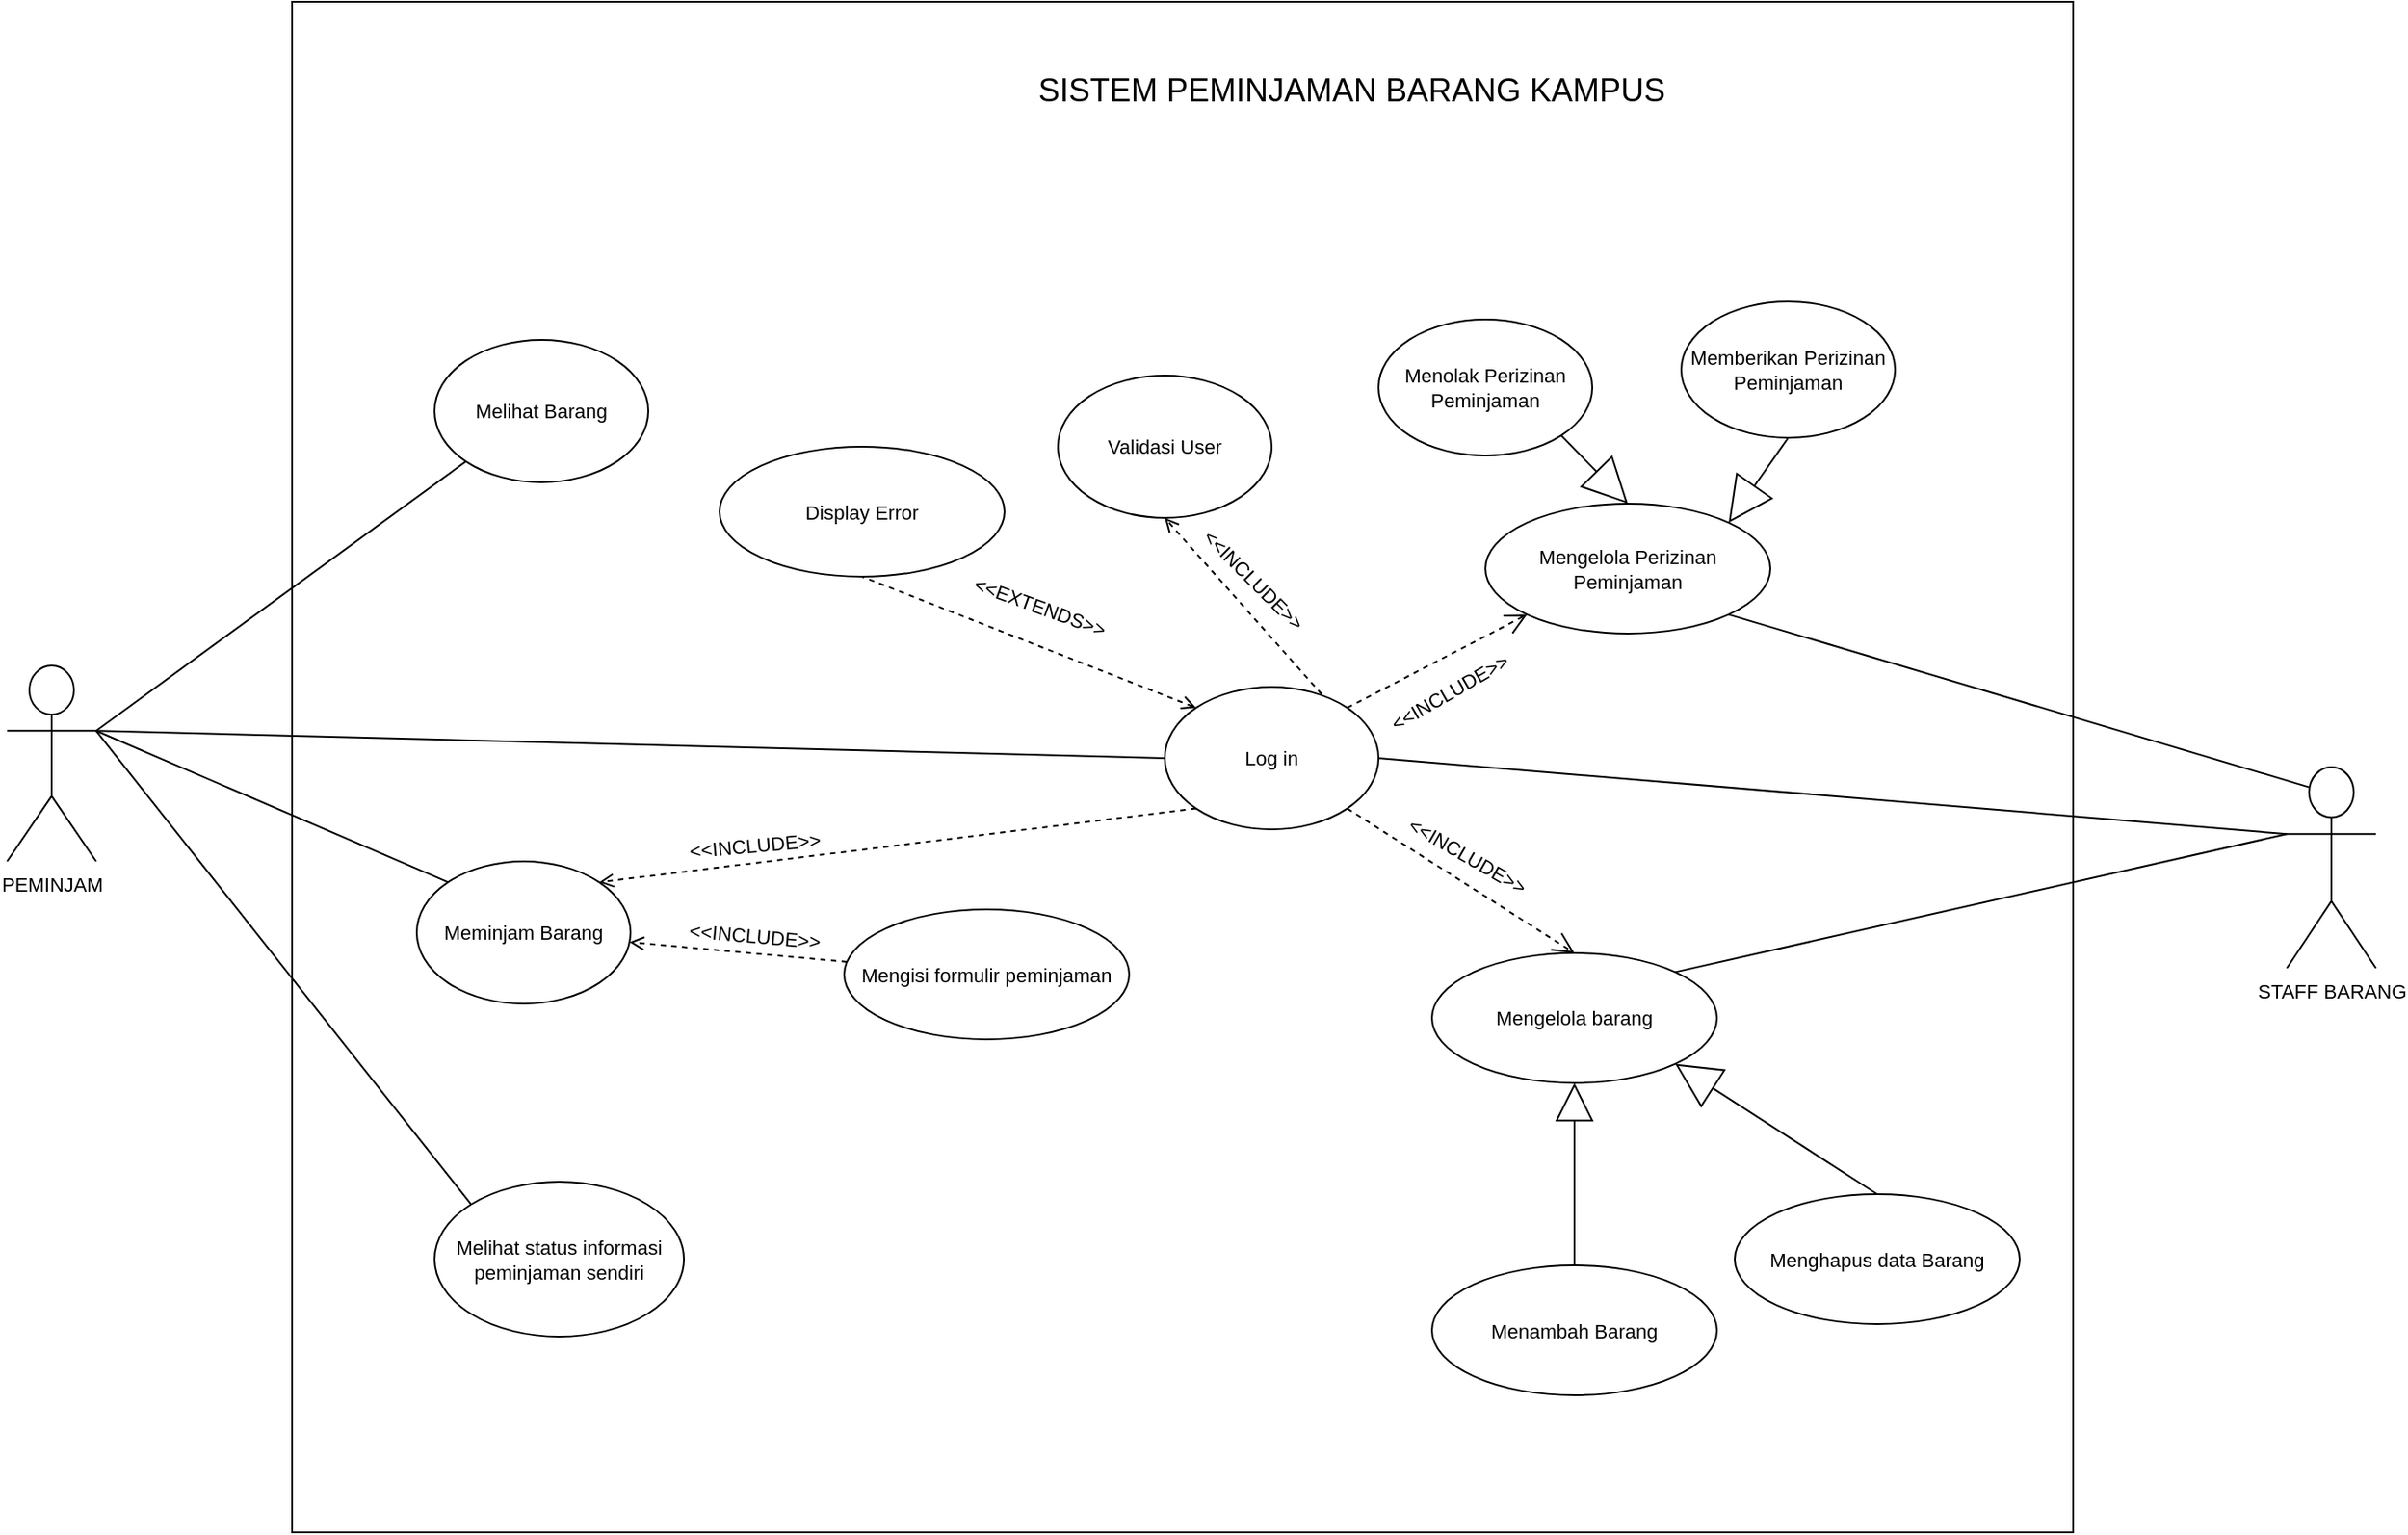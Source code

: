 <mxfile version="20.3.0" type="device" pages="7"><diagram id="vUDoRs-kn8Pt1PLhEjls" name="USE CASE DIAGRAM - PEMINJAMAN "><mxGraphModel dx="2307" dy="2524" grid="1" gridSize="10" guides="1" tooltips="1" connect="1" arrows="1" fold="1" page="1" pageScale="1" pageWidth="850" pageHeight="1100" math="0" shadow="0"><root><mxCell id="0"/><mxCell id="1" parent="0"/><mxCell id="DivK8_A0Unu9O21GmZAD-1" value="" style="rounded=0;whiteSpace=wrap;html=1;fontSize=11;" parent="1" vertex="1"><mxGeometry x="240" y="-120" width="1000" height="860" as="geometry"/></mxCell><mxCell id="2yiieSIIgJ9B2QSwTcyg-1" style="edgeStyle=none;rounded=0;orthogonalLoop=1;jettySize=auto;html=1;exitX=1;exitY=0.333;exitDx=0;exitDy=0;exitPerimeter=0;entryX=0;entryY=0.5;entryDx=0;entryDy=0;fontSize=11;endArrow=none;endFill=0;" parent="1" source="2yiieSIIgJ9B2QSwTcyg-5" target="2yiieSIIgJ9B2QSwTcyg-7" edge="1"><mxGeometry relative="1" as="geometry"/></mxCell><mxCell id="2yiieSIIgJ9B2QSwTcyg-2" style="edgeStyle=none;rounded=0;orthogonalLoop=1;jettySize=auto;html=1;exitX=1;exitY=0.333;exitDx=0;exitDy=0;exitPerimeter=0;entryX=0;entryY=0;entryDx=0;entryDy=0;fontSize=11;endArrow=none;endFill=0;" parent="1" source="2yiieSIIgJ9B2QSwTcyg-5" target="2yiieSIIgJ9B2QSwTcyg-11" edge="1"><mxGeometry relative="1" as="geometry"/></mxCell><mxCell id="2yiieSIIgJ9B2QSwTcyg-3" style="edgeStyle=none;rounded=0;orthogonalLoop=1;jettySize=auto;html=1;exitX=1;exitY=0.333;exitDx=0;exitDy=0;exitPerimeter=0;entryX=0;entryY=0;entryDx=0;entryDy=0;fontSize=11;endArrow=none;endFill=0;" parent="1" source="2yiieSIIgJ9B2QSwTcyg-5" target="2yiieSIIgJ9B2QSwTcyg-12" edge="1"><mxGeometry relative="1" as="geometry"/></mxCell><mxCell id="2yiieSIIgJ9B2QSwTcyg-4" style="edgeStyle=none;rounded=0;orthogonalLoop=1;jettySize=auto;html=1;exitX=1;exitY=0.333;exitDx=0;exitDy=0;exitPerimeter=0;entryX=0;entryY=1;entryDx=0;entryDy=0;fontSize=11;endArrow=none;endFill=0;" parent="1" source="2yiieSIIgJ9B2QSwTcyg-5" target="2yiieSIIgJ9B2QSwTcyg-9" edge="1"><mxGeometry relative="1" as="geometry"/></mxCell><mxCell id="2yiieSIIgJ9B2QSwTcyg-5" value="PEMINJAM" style="shape=umlActor;verticalLabelPosition=bottom;verticalAlign=top;html=1;outlineConnect=0;fontSize=11;" parent="1" vertex="1"><mxGeometry x="80" y="253" width="50" height="110" as="geometry"/></mxCell><mxCell id="2yiieSIIgJ9B2QSwTcyg-16" style="rounded=0;orthogonalLoop=1;jettySize=auto;html=1;exitX=1;exitY=0.5;exitDx=0;exitDy=0;endArrow=open;endFill=0;entryX=0.5;entryY=1;entryDx=0;entryDy=0;dashed=1;" parent="1" source="2yiieSIIgJ9B2QSwTcyg-7" target="2yiieSIIgJ9B2QSwTcyg-17" edge="1"><mxGeometry relative="1" as="geometry"><mxPoint x="600" y="293" as="targetPoint"/></mxGeometry></mxCell><mxCell id="2yiieSIIgJ9B2QSwTcyg-19" style="edgeStyle=none;rounded=0;orthogonalLoop=1;jettySize=auto;html=1;exitX=0;exitY=0;exitDx=0;exitDy=0;entryX=0.5;entryY=1;entryDx=0;entryDy=0;dashed=1;endArrow=none;endFill=0;startArrow=open;startFill=0;" parent="1" source="2yiieSIIgJ9B2QSwTcyg-7" target="2yiieSIIgJ9B2QSwTcyg-18" edge="1"><mxGeometry relative="1" as="geometry"/></mxCell><mxCell id="IIpEbj1XSpdbYrNKeIQu-3" style="edgeStyle=none;rounded=0;orthogonalLoop=1;jettySize=auto;html=1;exitX=0;exitY=1;exitDx=0;exitDy=0;entryX=1;entryY=0;entryDx=0;entryDy=0;dashed=1;startArrow=none;startFill=0;endArrow=open;endFill=0;" parent="1" source="2yiieSIIgJ9B2QSwTcyg-7" target="2yiieSIIgJ9B2QSwTcyg-12" edge="1"><mxGeometry relative="1" as="geometry"/></mxCell><mxCell id="1XZSW0FL7GHLylKB4d41-5" style="edgeStyle=none;rounded=0;jumpSize=14;orthogonalLoop=1;jettySize=auto;html=1;exitX=1;exitY=0;exitDx=0;exitDy=0;entryX=0;entryY=1;entryDx=0;entryDy=0;startArrow=none;startFill=0;endArrow=open;endFill=0;endSize=10;dashed=1;" parent="1" source="2yiieSIIgJ9B2QSwTcyg-7" target="vHLfRvLbl8S8yc29yB9A-8" edge="1"><mxGeometry relative="1" as="geometry"/></mxCell><mxCell id="1XZSW0FL7GHLylKB4d41-6" style="edgeStyle=none;rounded=0;jumpSize=14;orthogonalLoop=1;jettySize=auto;html=1;exitX=1;exitY=1;exitDx=0;exitDy=0;entryX=0.5;entryY=0;entryDx=0;entryDy=0;dashed=1;startArrow=none;startFill=0;endArrow=open;endFill=0;endSize=10;" parent="1" source="2yiieSIIgJ9B2QSwTcyg-7" target="vHLfRvLbl8S8yc29yB9A-1" edge="1"><mxGeometry relative="1" as="geometry"/></mxCell><mxCell id="2yiieSIIgJ9B2QSwTcyg-7" value="Log in" style="ellipse;whiteSpace=wrap;html=1;fontSize=11;" parent="1" vertex="1"><mxGeometry x="730" y="265" width="120" height="80" as="geometry"/></mxCell><mxCell id="2yiieSIIgJ9B2QSwTcyg-9" value="Melihat Barang" style="ellipse;whiteSpace=wrap;html=1;fontSize=11;" parent="1" vertex="1"><mxGeometry x="320" y="70" width="120" height="80" as="geometry"/></mxCell><mxCell id="2yiieSIIgJ9B2QSwTcyg-11" value="Melihat status informasi peminjaman sendiri" style="ellipse;whiteSpace=wrap;html=1;fontSize=11;" parent="1" vertex="1"><mxGeometry x="320" y="543" width="140" height="87" as="geometry"/></mxCell><mxCell id="2yiieSIIgJ9B2QSwTcyg-12" value="Meminjam Barang" style="ellipse;whiteSpace=wrap;html=1;fontSize=11;" parent="1" vertex="1"><mxGeometry x="310" y="363" width="120" height="80" as="geometry"/></mxCell><mxCell id="2yiieSIIgJ9B2QSwTcyg-17" value="Validasi User" style="ellipse;whiteSpace=wrap;html=1;fontSize=11;" parent="1" vertex="1"><mxGeometry x="670" y="90" width="120" height="80" as="geometry"/></mxCell><mxCell id="2yiieSIIgJ9B2QSwTcyg-18" value="Display Error" style="ellipse;whiteSpace=wrap;html=1;fontSize=11;" parent="1" vertex="1"><mxGeometry x="480" y="130" width="160" height="73" as="geometry"/></mxCell><mxCell id="2yiieSIIgJ9B2QSwTcyg-21" style="edgeStyle=none;rounded=0;orthogonalLoop=1;jettySize=auto;html=1;exitX=0;exitY=0.333;exitDx=0;exitDy=0;exitPerimeter=0;entryX=1;entryY=0.5;entryDx=0;entryDy=0;startArrow=none;startFill=0;endArrow=none;endFill=0;" parent="1" source="2yiieSIIgJ9B2QSwTcyg-20" target="2yiieSIIgJ9B2QSwTcyg-7" edge="1"><mxGeometry relative="1" as="geometry"/></mxCell><mxCell id="vHLfRvLbl8S8yc29yB9A-2" style="edgeStyle=none;rounded=0;orthogonalLoop=1;jettySize=auto;html=1;exitX=0;exitY=0.333;exitDx=0;exitDy=0;exitPerimeter=0;entryX=1;entryY=0;entryDx=0;entryDy=0;startArrow=none;startFill=0;endArrow=none;endFill=0;" parent="1" source="2yiieSIIgJ9B2QSwTcyg-20" target="vHLfRvLbl8S8yc29yB9A-1" edge="1"><mxGeometry relative="1" as="geometry"/></mxCell><mxCell id="vHLfRvLbl8S8yc29yB9A-9" style="edgeStyle=none;rounded=0;jumpSize=14;orthogonalLoop=1;jettySize=auto;html=1;exitX=0.25;exitY=0.1;exitDx=0;exitDy=0;exitPerimeter=0;entryX=1;entryY=1;entryDx=0;entryDy=0;startArrow=none;startFill=0;endArrow=none;endFill=0;endSize=23;" parent="1" source="2yiieSIIgJ9B2QSwTcyg-20" target="vHLfRvLbl8S8yc29yB9A-8" edge="1"><mxGeometry relative="1" as="geometry"/></mxCell><mxCell id="2yiieSIIgJ9B2QSwTcyg-20" value="STAFF BARANG" style="shape=umlActor;verticalLabelPosition=bottom;verticalAlign=top;html=1;outlineConnect=0;fontSize=11;" parent="1" vertex="1"><mxGeometry x="1360" y="310" width="50" height="113" as="geometry"/></mxCell><mxCell id="IIpEbj1XSpdbYrNKeIQu-2" value="" style="edgeStyle=none;rounded=0;orthogonalLoop=1;jettySize=auto;html=1;startArrow=none;startFill=0;endArrow=open;endFill=0;dashed=1;" parent="1" source="IIpEbj1XSpdbYrNKeIQu-1" target="2yiieSIIgJ9B2QSwTcyg-12" edge="1"><mxGeometry relative="1" as="geometry"/></mxCell><mxCell id="IIpEbj1XSpdbYrNKeIQu-1" value="Mengisi formulir peminjaman" style="ellipse;whiteSpace=wrap;html=1;fontSize=11;" parent="1" vertex="1"><mxGeometry x="550" y="390" width="160" height="73" as="geometry"/></mxCell><mxCell id="vHLfRvLbl8S8yc29yB9A-1" value="Mengelola barang" style="ellipse;whiteSpace=wrap;html=1;fontSize=11;" parent="1" vertex="1"><mxGeometry x="880" y="414.5" width="160" height="73" as="geometry"/></mxCell><mxCell id="vHLfRvLbl8S8yc29yB9A-6" style="edgeStyle=none;rounded=0;orthogonalLoop=1;jettySize=auto;html=1;exitX=0.5;exitY=0;exitDx=0;exitDy=0;entryX=0.5;entryY=1;entryDx=0;entryDy=0;startArrow=none;startFill=0;endArrow=block;endFill=0;endSize=19;" parent="1" source="vHLfRvLbl8S8yc29yB9A-3" target="vHLfRvLbl8S8yc29yB9A-1" edge="1"><mxGeometry relative="1" as="geometry"/></mxCell><mxCell id="vHLfRvLbl8S8yc29yB9A-3" value="Menambah Barang" style="ellipse;whiteSpace=wrap;html=1;fontSize=11;" parent="1" vertex="1"><mxGeometry x="880" y="590" width="160" height="73" as="geometry"/></mxCell><mxCell id="vHLfRvLbl8S8yc29yB9A-5" style="edgeStyle=none;rounded=0;orthogonalLoop=1;jettySize=auto;html=1;exitX=0.5;exitY=0;exitDx=0;exitDy=0;entryX=1;entryY=1;entryDx=0;entryDy=0;startArrow=none;startFill=0;endArrow=block;endFill=0;jumpSize=14;endSize=23;" parent="1" source="vHLfRvLbl8S8yc29yB9A-4" target="vHLfRvLbl8S8yc29yB9A-1" edge="1"><mxGeometry relative="1" as="geometry"/></mxCell><mxCell id="vHLfRvLbl8S8yc29yB9A-4" value="Menghapus data Barang" style="ellipse;whiteSpace=wrap;html=1;fontSize=11;" parent="1" vertex="1"><mxGeometry x="1050" y="550" width="160" height="73" as="geometry"/></mxCell><mxCell id="vHLfRvLbl8S8yc29yB9A-8" value="Mengelola Perizinan Peminjaman" style="ellipse;whiteSpace=wrap;html=1;fontSize=11;" parent="1" vertex="1"><mxGeometry x="910" y="162" width="160" height="73" as="geometry"/></mxCell><mxCell id="vHLfRvLbl8S8yc29yB9A-12" style="edgeStyle=none;rounded=0;jumpSize=14;orthogonalLoop=1;jettySize=auto;html=1;exitX=0.5;exitY=1;exitDx=0;exitDy=0;entryX=1;entryY=0;entryDx=0;entryDy=0;startArrow=none;startFill=0;endArrow=block;endFill=0;endSize=23;" parent="1" source="vHLfRvLbl8S8yc29yB9A-10" target="vHLfRvLbl8S8yc29yB9A-8" edge="1"><mxGeometry relative="1" as="geometry"/></mxCell><mxCell id="vHLfRvLbl8S8yc29yB9A-10" value="Memberikan Perizinan Peminjaman" style="ellipse;whiteSpace=wrap;html=1;fontSize=11;" parent="1" vertex="1"><mxGeometry x="1020" y="48.5" width="120" height="76.5" as="geometry"/></mxCell><mxCell id="vHLfRvLbl8S8yc29yB9A-13" style="edgeStyle=none;rounded=0;jumpSize=14;orthogonalLoop=1;jettySize=auto;html=1;exitX=1;exitY=1;exitDx=0;exitDy=0;entryX=0.5;entryY=0;entryDx=0;entryDy=0;startArrow=none;startFill=0;endArrow=block;endFill=0;endSize=23;" parent="1" source="vHLfRvLbl8S8yc29yB9A-11" target="vHLfRvLbl8S8yc29yB9A-8" edge="1"><mxGeometry relative="1" as="geometry"/></mxCell><mxCell id="vHLfRvLbl8S8yc29yB9A-11" value="Menolak Perizinan Peminjaman" style="ellipse;whiteSpace=wrap;html=1;fontSize=11;" parent="1" vertex="1"><mxGeometry x="850" y="58.5" width="120" height="76.5" as="geometry"/></mxCell><mxCell id="1XZSW0FL7GHLylKB4d41-1" value="&amp;lt;&amp;lt;INCLUDE&amp;gt;&amp;gt;" style="text;html=1;strokeColor=none;fillColor=none;align=center;verticalAlign=middle;whiteSpace=wrap;rounded=0;fontSize=11;rotation=5;" parent="1" vertex="1"><mxGeometry x="460" y="389.5" width="80" height="30" as="geometry"/></mxCell><mxCell id="1XZSW0FL7GHLylKB4d41-2" value="&amp;lt;&amp;lt;INCLUDE&amp;gt;&amp;gt;" style="text;html=1;strokeColor=none;fillColor=none;align=center;verticalAlign=middle;whiteSpace=wrap;rounded=0;fontSize=11;rotation=-5;" parent="1" vertex="1"><mxGeometry x="460" y="339" width="80" height="30" as="geometry"/></mxCell><mxCell id="1XZSW0FL7GHLylKB4d41-3" value="&amp;lt;&amp;lt;INCLUDE&amp;gt;&amp;gt;" style="text;html=1;strokeColor=none;fillColor=none;align=center;verticalAlign=middle;whiteSpace=wrap;rounded=0;fontSize=11;rotation=45;" parent="1" vertex="1"><mxGeometry x="740" y="190" width="80" height="30" as="geometry"/></mxCell><mxCell id="1XZSW0FL7GHLylKB4d41-4" value="&amp;lt;&amp;lt;EXTENDS&amp;gt;&amp;gt;" style="text;html=1;strokeColor=none;fillColor=none;align=center;verticalAlign=middle;whiteSpace=wrap;rounded=0;fontSize=11;rotation=20;" parent="1" vertex="1"><mxGeometry x="620" y="205" width="80" height="30" as="geometry"/></mxCell><mxCell id="1XZSW0FL7GHLylKB4d41-7" value="&amp;lt;&amp;lt;INCLUDE&amp;gt;&amp;gt;" style="text;html=1;strokeColor=none;fillColor=none;align=center;verticalAlign=middle;whiteSpace=wrap;rounded=0;fontSize=11;rotation=-30;" parent="1" vertex="1"><mxGeometry x="850" y="253" width="80" height="30" as="geometry"/></mxCell><mxCell id="1XZSW0FL7GHLylKB4d41-8" value="&amp;lt;&amp;lt;INCLUDE&amp;gt;&amp;gt;" style="text;html=1;strokeColor=none;fillColor=none;align=center;verticalAlign=middle;whiteSpace=wrap;rounded=0;fontSize=11;rotation=30;" parent="1" vertex="1"><mxGeometry x="860" y="345" width="80" height="30" as="geometry"/></mxCell><mxCell id="DivK8_A0Unu9O21GmZAD-2" value="SISTEM PEMINJAMAN BARANG KAMPUS" style="text;html=1;strokeColor=none;fillColor=none;align=center;verticalAlign=middle;whiteSpace=wrap;rounded=0;fontSize=18;" parent="1" vertex="1"><mxGeometry x="630" y="-110" width="410" height="80" as="geometry"/></mxCell></root></mxGraphModel></diagram><diagram id="S2arab6xZdL-RM9rz7ws" name="ACTIVITY DIAGRAM - LOGIN"><mxGraphModel dx="1153" dy="712" grid="1" gridSize="10" guides="1" tooltips="1" connect="1" arrows="1" fold="1" page="1" pageScale="1" pageWidth="850" pageHeight="1100" math="0" shadow="0"><root><mxCell id="0"/><mxCell id="1" parent="0"/><mxCell id="Ub1_Ejw6i-IMMCwDUdh6-1" value="" style="rounded=0;whiteSpace=wrap;html=1;" vertex="1" parent="1"><mxGeometry x="80" y="280" width="250" height="550" as="geometry"/></mxCell><mxCell id="Ub1_Ejw6i-IMMCwDUdh6-2" value="" style="rounded=0;whiteSpace=wrap;html=1;" vertex="1" parent="1"><mxGeometry x="330" y="280" width="250" height="550" as="geometry"/></mxCell><mxCell id="Ub1_Ejw6i-IMMCwDUdh6-3" value="Pengguna" style="rounded=0;whiteSpace=wrap;html=1;" vertex="1" parent="1"><mxGeometry x="80" y="280" width="250" height="30" as="geometry"/></mxCell><mxCell id="Ub1_Ejw6i-IMMCwDUdh6-4" value="Sistem" style="rounded=0;whiteSpace=wrap;html=1;" vertex="1" parent="1"><mxGeometry x="330" y="280" width="250" height="30" as="geometry"/></mxCell><mxCell id="Ub1_Ejw6i-IMMCwDUdh6-5" value="" style="ellipse;html=1;shape=startState;fillColor=#000000;strokeColor=#ff0000;" vertex="1" parent="1"><mxGeometry x="100" y="330" width="30" height="30" as="geometry"/></mxCell><mxCell id="Ub1_Ejw6i-IMMCwDUdh6-6" value="" style="edgeStyle=orthogonalEdgeStyle;html=1;verticalAlign=bottom;endArrow=open;endSize=8;strokeColor=#ff0000;rounded=0;exitX=0.867;exitY=0.485;exitDx=0;exitDy=0;entryX=0;entryY=0.5;entryDx=0;entryDy=0;exitPerimeter=0;" edge="1" source="Ub1_Ejw6i-IMMCwDUdh6-5" parent="1" target="Ub1_Ejw6i-IMMCwDUdh6-7"><mxGeometry relative="1" as="geometry"><mxPoint x="125" y="410" as="targetPoint"/></mxGeometry></mxCell><mxCell id="Ub1_Ejw6i-IMMCwDUdh6-10" style="edgeStyle=orthogonalEdgeStyle;rounded=0;orthogonalLoop=1;jettySize=auto;html=1;exitX=1;exitY=0.5;exitDx=0;exitDy=0;entryX=0;entryY=0.5;entryDx=0;entryDy=0;fontSize=8;endArrow=open;endFill=0;" edge="1" parent="1" source="Ub1_Ejw6i-IMMCwDUdh6-7" target="Ub1_Ejw6i-IMMCwDUdh6-9"><mxGeometry relative="1" as="geometry"/></mxCell><mxCell id="Ub1_Ejw6i-IMMCwDUdh6-7" value="Mengakses website melalui browser" style="rounded=1;whiteSpace=wrap;html=1;fontSize=8;" vertex="1" parent="1"><mxGeometry x="180" y="330" width="80" height="30" as="geometry"/></mxCell><mxCell id="Ub1_Ejw6i-IMMCwDUdh6-12" style="edgeStyle=orthogonalEdgeStyle;rounded=0;orthogonalLoop=1;jettySize=auto;html=1;exitX=0.5;exitY=1;exitDx=0;exitDy=0;entryX=1;entryY=0.5;entryDx=0;entryDy=0;fontSize=8;endArrow=open;endFill=0;" edge="1" parent="1" source="Ub1_Ejw6i-IMMCwDUdh6-9" target="Ub1_Ejw6i-IMMCwDUdh6-11"><mxGeometry relative="1" as="geometry"/></mxCell><mxCell id="Ub1_Ejw6i-IMMCwDUdh6-9" value="Menampilkan halaman awal" style="rounded=1;whiteSpace=wrap;html=1;fontSize=8;" vertex="1" parent="1"><mxGeometry x="345" y="330" width="80" height="30" as="geometry"/></mxCell><mxCell id="Ub1_Ejw6i-IMMCwDUdh6-14" style="edgeStyle=orthogonalEdgeStyle;rounded=0;orthogonalLoop=1;jettySize=auto;html=1;exitX=0.5;exitY=1;exitDx=0;exitDy=0;entryX=0;entryY=0.5;entryDx=0;entryDy=0;fontSize=8;endArrow=open;endFill=0;" edge="1" parent="1" source="Ub1_Ejw6i-IMMCwDUdh6-11" target="Ub1_Ejw6i-IMMCwDUdh6-13"><mxGeometry relative="1" as="geometry"/></mxCell><mxCell id="Ub1_Ejw6i-IMMCwDUdh6-11" value="Memilih login pada menu" style="rounded=1;whiteSpace=wrap;html=1;fontSize=8;" vertex="1" parent="1"><mxGeometry x="180" y="410" width="80" height="30" as="geometry"/></mxCell><mxCell id="Ub1_Ejw6i-IMMCwDUdh6-16" style="edgeStyle=orthogonalEdgeStyle;rounded=0;orthogonalLoop=1;jettySize=auto;html=1;exitX=0.5;exitY=1;exitDx=0;exitDy=0;entryX=1;entryY=0.5;entryDx=0;entryDy=0;fontSize=8;endArrow=open;endFill=0;" edge="1" parent="1" source="Ub1_Ejw6i-IMMCwDUdh6-13" target="Ub1_Ejw6i-IMMCwDUdh6-15"><mxGeometry relative="1" as="geometry"/></mxCell><mxCell id="Ub1_Ejw6i-IMMCwDUdh6-13" value="Menampilkan halaman login" style="rounded=1;whiteSpace=wrap;html=1;fontSize=8;" vertex="1" parent="1"><mxGeometry x="345" y="450" width="80" height="30" as="geometry"/></mxCell><mxCell id="Ub1_Ejw6i-IMMCwDUdh6-18" style="edgeStyle=orthogonalEdgeStyle;rounded=0;orthogonalLoop=1;jettySize=auto;html=1;exitX=0.5;exitY=1;exitDx=0;exitDy=0;entryX=0.5;entryY=0;entryDx=0;entryDy=0;fontSize=8;endArrow=open;endFill=0;" edge="1" parent="1" source="Ub1_Ejw6i-IMMCwDUdh6-15" target="Ub1_Ejw6i-IMMCwDUdh6-17"><mxGeometry relative="1" as="geometry"/></mxCell><mxCell id="Ub1_Ejw6i-IMMCwDUdh6-15" value="Input username dan password" style="rounded=1;whiteSpace=wrap;html=1;fontSize=8;" vertex="1" parent="1"><mxGeometry x="180" y="490" width="80" height="30" as="geometry"/></mxCell><mxCell id="Ub1_Ejw6i-IMMCwDUdh6-21" style="edgeStyle=orthogonalEdgeStyle;rounded=0;orthogonalLoop=1;jettySize=auto;html=1;exitX=1;exitY=0.5;exitDx=0;exitDy=0;fontSize=8;endArrow=open;endFill=0;" edge="1" parent="1" source="Ub1_Ejw6i-IMMCwDUdh6-17" target="Ub1_Ejw6i-IMMCwDUdh6-20"><mxGeometry relative="1" as="geometry"/></mxCell><mxCell id="Ub1_Ejw6i-IMMCwDUdh6-17" value="Tekan tombol login" style="rounded=1;whiteSpace=wrap;html=1;fontSize=8;" vertex="1" parent="1"><mxGeometry x="180" y="550" width="80" height="30" as="geometry"/></mxCell><mxCell id="Ub1_Ejw6i-IMMCwDUdh6-23" style="edgeStyle=orthogonalEdgeStyle;rounded=0;orthogonalLoop=1;jettySize=auto;html=1;exitX=0.5;exitY=1;exitDx=0;exitDy=0;entryX=0.5;entryY=0;entryDx=0;entryDy=0;fontSize=7;endArrow=open;endFill=0;" edge="1" parent="1" source="Ub1_Ejw6i-IMMCwDUdh6-20" target="Ub1_Ejw6i-IMMCwDUdh6-22"><mxGeometry relative="1" as="geometry"/></mxCell><mxCell id="Ub1_Ejw6i-IMMCwDUdh6-20" value="Proses verifikasi user" style="rounded=1;whiteSpace=wrap;html=1;fontSize=8;" vertex="1" parent="1"><mxGeometry x="345" y="550" width="80" height="30" as="geometry"/></mxCell><mxCell id="Ub1_Ejw6i-IMMCwDUdh6-27" style="edgeStyle=orthogonalEdgeStyle;rounded=0;orthogonalLoop=1;jettySize=auto;html=1;exitX=1;exitY=0.5;exitDx=0;exitDy=0;entryX=0;entryY=0.5;entryDx=0;entryDy=0;fontSize=7;endArrow=open;endFill=0;" edge="1" parent="1" source="Ub1_Ejw6i-IMMCwDUdh6-22" target="Ub1_Ejw6i-IMMCwDUdh6-26"><mxGeometry relative="1" as="geometry"/></mxCell><mxCell id="Ub1_Ejw6i-IMMCwDUdh6-31" style="edgeStyle=orthogonalEdgeStyle;rounded=0;orthogonalLoop=1;jettySize=auto;html=1;exitX=0.5;exitY=1;exitDx=0;exitDy=0;entryX=0.5;entryY=0;entryDx=0;entryDy=0;fontSize=7;endArrow=open;endFill=0;" edge="1" parent="1" source="Ub1_Ejw6i-IMMCwDUdh6-22" target="Ub1_Ejw6i-IMMCwDUdh6-30"><mxGeometry relative="1" as="geometry"/></mxCell><mxCell id="Ub1_Ejw6i-IMMCwDUdh6-22" value="&lt;font style=&quot;font-size: 7px;&quot;&gt;Username &amp;amp; &lt;br&gt;Password valid ?&amp;nbsp;&lt;/font&gt;" style="rhombus;whiteSpace=wrap;html=1;fontSize=8;" vertex="1" parent="1"><mxGeometry x="347.5" y="610" width="75" height="70" as="geometry"/></mxCell><mxCell id="Ub1_Ejw6i-IMMCwDUdh6-28" style="edgeStyle=orthogonalEdgeStyle;rounded=0;orthogonalLoop=1;jettySize=auto;html=1;exitX=0.5;exitY=0;exitDx=0;exitDy=0;entryX=1;entryY=0.5;entryDx=0;entryDy=0;fontSize=7;endArrow=open;endFill=0;" edge="1" parent="1" source="Ub1_Ejw6i-IMMCwDUdh6-26" target="Ub1_Ejw6i-IMMCwDUdh6-13"><mxGeometry relative="1" as="geometry"/></mxCell><mxCell id="Ub1_Ejw6i-IMMCwDUdh6-26" value="Menampilkan informasi kesalahan" style="rounded=1;whiteSpace=wrap;html=1;fontSize=8;" vertex="1" parent="1"><mxGeometry x="460" y="630" width="80" height="30" as="geometry"/></mxCell><mxCell id="Ub1_Ejw6i-IMMCwDUdh6-33" style="edgeStyle=orthogonalEdgeStyle;rounded=0;orthogonalLoop=1;jettySize=auto;html=1;exitX=0.5;exitY=1;exitDx=0;exitDy=0;entryX=0.5;entryY=0;entryDx=0;entryDy=0;fontSize=7;endArrow=open;endFill=0;" edge="1" parent="1" source="Ub1_Ejw6i-IMMCwDUdh6-30" target="Ub1_Ejw6i-IMMCwDUdh6-32"><mxGeometry relative="1" as="geometry"/></mxCell><mxCell id="Ub1_Ejw6i-IMMCwDUdh6-30" value="Menampilkan halaman utama" style="rounded=1;whiteSpace=wrap;html=1;fontSize=8;" vertex="1" parent="1"><mxGeometry x="345" y="720" width="80" height="30" as="geometry"/></mxCell><mxCell id="Ub1_Ejw6i-IMMCwDUdh6-32" value="" style="ellipse;html=1;shape=endState;fillColor=#000000;strokeColor=#ff0000;fontSize=7;" vertex="1" parent="1"><mxGeometry x="370" y="780" width="30" height="30" as="geometry"/></mxCell><mxCell id="Ub1_Ejw6i-IMMCwDUdh6-34" value="Mulai" style="text;html=1;align=center;verticalAlign=middle;resizable=0;points=[];autosize=1;strokeColor=none;fillColor=none;fontSize=7;" vertex="1" parent="1"><mxGeometry x="95" y="360" width="40" height="20" as="geometry"/></mxCell><mxCell id="Ub1_Ejw6i-IMMCwDUdh6-35" value="Selesai" style="text;html=1;align=center;verticalAlign=middle;resizable=0;points=[];autosize=1;strokeColor=none;fillColor=none;fontSize=7;" vertex="1" parent="1"><mxGeometry x="360" y="810" width="50" height="20" as="geometry"/></mxCell><mxCell id="w-FJ1rQm857XcOoM6Aei-1" value="LOGIN PENGGUNA" style="text;html=1;align=center;verticalAlign=middle;resizable=0;points=[];autosize=1;strokeColor=none;fillColor=none;fontSize=14;" vertex="1" parent="1"><mxGeometry x="250" y="240" width="150" height="30" as="geometry"/></mxCell></root></mxGraphModel></diagram><diagram id="a6fgSZ3TZWUUnjXUQ9pA" name="ACTIVITY DIAGRAM - MELIHAT INFORMASI BARANG"><mxGraphModel dx="1093" dy="675" grid="1" gridSize="10" guides="1" tooltips="1" connect="1" arrows="1" fold="1" page="1" pageScale="1" pageWidth="850" pageHeight="1100" math="0" shadow="0"><root><mxCell id="0"/><mxCell id="1" parent="0"/><mxCell id="l8_nGBhOeHrmqjLbn0Nf-1" value="" style="rounded=0;whiteSpace=wrap;html=1;" vertex="1" parent="1"><mxGeometry x="80" y="280" width="250" height="310" as="geometry"/></mxCell><mxCell id="l8_nGBhOeHrmqjLbn0Nf-2" value="" style="rounded=0;whiteSpace=wrap;html=1;" vertex="1" parent="1"><mxGeometry x="330" y="280" width="250" height="310" as="geometry"/></mxCell><mxCell id="l8_nGBhOeHrmqjLbn0Nf-3" value="Pengguna" style="rounded=0;whiteSpace=wrap;html=1;" vertex="1" parent="1"><mxGeometry x="80" y="280" width="250" height="30" as="geometry"/></mxCell><mxCell id="l8_nGBhOeHrmqjLbn0Nf-4" value="Sistem" style="rounded=0;whiteSpace=wrap;html=1;" vertex="1" parent="1"><mxGeometry x="330" y="280" width="250" height="30" as="geometry"/></mxCell><mxCell id="l8_nGBhOeHrmqjLbn0Nf-5" value="" style="ellipse;html=1;shape=startState;fillColor=#000000;strokeColor=#ff0000;" vertex="1" parent="1"><mxGeometry x="100" y="330" width="30" height="30" as="geometry"/></mxCell><mxCell id="l8_nGBhOeHrmqjLbn0Nf-6" value="" style="edgeStyle=orthogonalEdgeStyle;html=1;verticalAlign=bottom;endArrow=open;endSize=8;strokeColor=#ff0000;rounded=0;exitX=0.867;exitY=0.485;exitDx=0;exitDy=0;entryX=0;entryY=0.5;entryDx=0;entryDy=0;exitPerimeter=0;" edge="1" parent="1" source="l8_nGBhOeHrmqjLbn0Nf-5" target="l8_nGBhOeHrmqjLbn0Nf-8"><mxGeometry relative="1" as="geometry"><mxPoint x="125" y="410" as="targetPoint"/></mxGeometry></mxCell><mxCell id="l8_nGBhOeHrmqjLbn0Nf-7" style="edgeStyle=orthogonalEdgeStyle;rounded=0;orthogonalLoop=1;jettySize=auto;html=1;exitX=1;exitY=0.5;exitDx=0;exitDy=0;entryX=0;entryY=0.5;entryDx=0;entryDy=0;fontSize=8;endArrow=open;endFill=0;" edge="1" parent="1" source="l8_nGBhOeHrmqjLbn0Nf-8" target="l8_nGBhOeHrmqjLbn0Nf-10"><mxGeometry relative="1" as="geometry"/></mxCell><mxCell id="l8_nGBhOeHrmqjLbn0Nf-8" value="Mengakses website melalui browser" style="rounded=1;whiteSpace=wrap;html=1;fontSize=8;" vertex="1" parent="1"><mxGeometry x="180" y="330" width="80" height="30" as="geometry"/></mxCell><mxCell id="l8_nGBhOeHrmqjLbn0Nf-9" style="edgeStyle=orthogonalEdgeStyle;rounded=0;orthogonalLoop=1;jettySize=auto;html=1;exitX=0.5;exitY=1;exitDx=0;exitDy=0;entryX=1;entryY=0.5;entryDx=0;entryDy=0;fontSize=8;endArrow=open;endFill=0;" edge="1" parent="1" source="l8_nGBhOeHrmqjLbn0Nf-10" target="l8_nGBhOeHrmqjLbn0Nf-12"><mxGeometry relative="1" as="geometry"/></mxCell><mxCell id="l8_nGBhOeHrmqjLbn0Nf-10" value="Menampilkan halaman awal" style="rounded=1;whiteSpace=wrap;html=1;fontSize=8;" vertex="1" parent="1"><mxGeometry x="345" y="330" width="80" height="30" as="geometry"/></mxCell><mxCell id="l8_nGBhOeHrmqjLbn0Nf-11" style="edgeStyle=orthogonalEdgeStyle;rounded=0;orthogonalLoop=1;jettySize=auto;html=1;exitX=0.5;exitY=1;exitDx=0;exitDy=0;entryX=0;entryY=0.5;entryDx=0;entryDy=0;fontSize=8;endArrow=open;endFill=0;" edge="1" parent="1" source="l8_nGBhOeHrmqjLbn0Nf-12" target="l8_nGBhOeHrmqjLbn0Nf-14"><mxGeometry relative="1" as="geometry"/></mxCell><mxCell id="l8_nGBhOeHrmqjLbn0Nf-12" value="Memilih menu informasi barang" style="rounded=1;whiteSpace=wrap;html=1;fontSize=8;" vertex="1" parent="1"><mxGeometry x="180" y="410" width="80" height="30" as="geometry"/></mxCell><mxCell id="l8_nGBhOeHrmqjLbn0Nf-31" style="edgeStyle=orthogonalEdgeStyle;rounded=0;orthogonalLoop=1;jettySize=auto;html=1;exitX=0.5;exitY=1;exitDx=0;exitDy=0;entryX=0.5;entryY=0;entryDx=0;entryDy=0;fontSize=7;endArrow=open;endFill=0;" edge="1" parent="1" source="l8_nGBhOeHrmqjLbn0Nf-14" target="l8_nGBhOeHrmqjLbn0Nf-28"><mxGeometry relative="1" as="geometry"/></mxCell><mxCell id="l8_nGBhOeHrmqjLbn0Nf-14" value="Menampilkan informasi barang yang tersedia" style="rounded=1;whiteSpace=wrap;html=1;fontSize=8;" vertex="1" parent="1"><mxGeometry x="345" y="450" width="80" height="30" as="geometry"/></mxCell><mxCell id="l8_nGBhOeHrmqjLbn0Nf-28" value="" style="ellipse;html=1;shape=endState;fillColor=#000000;strokeColor=#ff0000;fontSize=7;" vertex="1" parent="1"><mxGeometry x="370" y="525" width="30" height="30" as="geometry"/></mxCell><mxCell id="l8_nGBhOeHrmqjLbn0Nf-29" value="Mulai" style="text;html=1;align=center;verticalAlign=middle;resizable=0;points=[];autosize=1;strokeColor=none;fillColor=none;fontSize=7;" vertex="1" parent="1"><mxGeometry x="95" y="360" width="40" height="20" as="geometry"/></mxCell><mxCell id="l8_nGBhOeHrmqjLbn0Nf-30" value="Selesai" style="text;html=1;align=center;verticalAlign=middle;resizable=0;points=[];autosize=1;strokeColor=none;fillColor=none;fontSize=7;" vertex="1" parent="1"><mxGeometry x="360" y="555" width="50" height="20" as="geometry"/></mxCell><mxCell id="KlSMcv52P9vT_Oq8EyF2-1" value="MENAMPILKAN INFORMASI BARANG" style="text;html=1;align=center;verticalAlign=middle;resizable=0;points=[];autosize=1;strokeColor=none;fillColor=none;fontSize=14;" vertex="1" parent="1"><mxGeometry x="190" y="240" width="270" height="30" as="geometry"/></mxCell></root></mxGraphModel></diagram><diagram id="Mj0Yh_VsCdYrDZBfVhTe" name="ACTIVITY DIAGRAM - PEMINJAMAN BARANG"><mxGraphModel dx="944" dy="583" grid="1" gridSize="10" guides="1" tooltips="1" connect="1" arrows="1" fold="1" page="1" pageScale="1" pageWidth="850" pageHeight="1100" math="0" shadow="0"><root><mxCell id="0"/><mxCell id="1" parent="0"/><mxCell id="9zQRMida3s0BVUCPdVSO-1" value="" style="rounded=0;whiteSpace=wrap;html=1;" vertex="1" parent="1"><mxGeometry x="80" y="280" width="250" height="480" as="geometry"/></mxCell><mxCell id="9zQRMida3s0BVUCPdVSO-2" value="" style="rounded=0;whiteSpace=wrap;html=1;" vertex="1" parent="1"><mxGeometry x="330" y="280" width="250" height="480" as="geometry"/></mxCell><mxCell id="9zQRMida3s0BVUCPdVSO-3" value="Peminjam" style="rounded=0;whiteSpace=wrap;html=1;" vertex="1" parent="1"><mxGeometry x="80" y="280" width="250" height="30" as="geometry"/></mxCell><mxCell id="9zQRMida3s0BVUCPdVSO-4" value="Sistem" style="rounded=0;whiteSpace=wrap;html=1;" vertex="1" parent="1"><mxGeometry x="330" y="280" width="250" height="30" as="geometry"/></mxCell><mxCell id="9zQRMida3s0BVUCPdVSO-5" value="" style="ellipse;html=1;shape=startState;fillColor=#000000;strokeColor=#ff0000;" vertex="1" parent="1"><mxGeometry x="100" y="330" width="30" height="30" as="geometry"/></mxCell><mxCell id="9zQRMida3s0BVUCPdVSO-6" value="" style="edgeStyle=orthogonalEdgeStyle;html=1;verticalAlign=bottom;endArrow=open;endSize=8;strokeColor=#ff0000;rounded=0;exitX=0.867;exitY=0.485;exitDx=0;exitDy=0;entryX=0;entryY=0.5;entryDx=0;entryDy=0;exitPerimeter=0;" edge="1" parent="1" source="9zQRMida3s0BVUCPdVSO-5" target="9zQRMida3s0BVUCPdVSO-8"><mxGeometry relative="1" as="geometry"><mxPoint x="125" y="410" as="targetPoint"/></mxGeometry></mxCell><mxCell id="9zQRMida3s0BVUCPdVSO-7" style="edgeStyle=orthogonalEdgeStyle;rounded=0;orthogonalLoop=1;jettySize=auto;html=1;exitX=1;exitY=0.5;exitDx=0;exitDy=0;entryX=0;entryY=0.5;entryDx=0;entryDy=0;fontSize=8;endArrow=open;endFill=0;" edge="1" parent="1" source="9zQRMida3s0BVUCPdVSO-8" target="9zQRMida3s0BVUCPdVSO-10"><mxGeometry relative="1" as="geometry"/></mxCell><mxCell id="9zQRMida3s0BVUCPdVSO-8" value="Peminjam sudah login" style="rounded=1;whiteSpace=wrap;html=1;fontSize=8;" vertex="1" parent="1"><mxGeometry x="180" y="330" width="80" height="30" as="geometry"/></mxCell><mxCell id="9zQRMida3s0BVUCPdVSO-9" style="edgeStyle=orthogonalEdgeStyle;rounded=0;orthogonalLoop=1;jettySize=auto;html=1;exitX=0.5;exitY=1;exitDx=0;exitDy=0;entryX=1;entryY=0.5;entryDx=0;entryDy=0;fontSize=8;endArrow=open;endFill=0;" edge="1" parent="1" source="9zQRMida3s0BVUCPdVSO-10" target="9zQRMida3s0BVUCPdVSO-12"><mxGeometry relative="1" as="geometry"/></mxCell><mxCell id="9zQRMida3s0BVUCPdVSO-10" value="Menampilkan halaman setelah login" style="rounded=1;whiteSpace=wrap;html=1;fontSize=8;" vertex="1" parent="1"><mxGeometry x="345" y="330" width="80" height="30" as="geometry"/></mxCell><mxCell id="9zQRMida3s0BVUCPdVSO-11" style="edgeStyle=orthogonalEdgeStyle;rounded=0;orthogonalLoop=1;jettySize=auto;html=1;exitX=0.5;exitY=1;exitDx=0;exitDy=0;entryX=0;entryY=0.5;entryDx=0;entryDy=0;fontSize=8;endArrow=open;endFill=0;" edge="1" parent="1" source="9zQRMida3s0BVUCPdVSO-12" target="9zQRMida3s0BVUCPdVSO-14"><mxGeometry relative="1" as="geometry"/></mxCell><mxCell id="9zQRMida3s0BVUCPdVSO-12" value="Memilih&amp;nbsp; menu meminjam barang" style="rounded=1;whiteSpace=wrap;html=1;fontSize=8;" vertex="1" parent="1"><mxGeometry x="180" y="410" width="80" height="30" as="geometry"/></mxCell><mxCell id="9zQRMida3s0BVUCPdVSO-20" style="edgeStyle=orthogonalEdgeStyle;rounded=0;orthogonalLoop=1;jettySize=auto;html=1;exitX=0.5;exitY=1;exitDx=0;exitDy=0;entryX=1;entryY=0.5;entryDx=0;entryDy=0;fontSize=14;endArrow=open;endFill=0;" edge="1" parent="1" source="9zQRMida3s0BVUCPdVSO-14" target="9zQRMida3s0BVUCPdVSO-19"><mxGeometry relative="1" as="geometry"/></mxCell><mxCell id="9zQRMida3s0BVUCPdVSO-14" value="Menampilkan&amp;nbsp; Formulir yang harus diisi dan informasi barang yang tersedia" style="rounded=1;whiteSpace=wrap;html=1;fontSize=8;" vertex="1" parent="1"><mxGeometry x="345" y="450" width="105" height="30" as="geometry"/></mxCell><mxCell id="9zQRMida3s0BVUCPdVSO-16" value="Mulai" style="text;html=1;align=center;verticalAlign=middle;resizable=0;points=[];autosize=1;strokeColor=none;fillColor=none;fontSize=7;" vertex="1" parent="1"><mxGeometry x="95" y="360" width="40" height="20" as="geometry"/></mxCell><mxCell id="9zQRMida3s0BVUCPdVSO-18" value="MEMINJAM BARANG" style="text;html=1;align=center;verticalAlign=middle;resizable=0;points=[];autosize=1;strokeColor=none;fillColor=none;fontSize=14;" vertex="1" parent="1"><mxGeometry x="245" y="240" width="160" height="30" as="geometry"/></mxCell><mxCell id="9zQRMida3s0BVUCPdVSO-22" style="edgeStyle=orthogonalEdgeStyle;rounded=0;orthogonalLoop=1;jettySize=auto;html=1;exitX=0.5;exitY=1;exitDx=0;exitDy=0;entryX=0.5;entryY=0;entryDx=0;entryDy=0;fontSize=14;endArrow=open;endFill=0;" edge="1" parent="1" source="9zQRMida3s0BVUCPdVSO-19" target="9zQRMida3s0BVUCPdVSO-21"><mxGeometry relative="1" as="geometry"/></mxCell><mxCell id="9zQRMida3s0BVUCPdVSO-19" value="Mengisi formulir peminjaman dan barang yang akan dipinjam" style="rounded=1;whiteSpace=wrap;html=1;fontSize=8;" vertex="1" parent="1"><mxGeometry x="180" y="500" width="100" height="40" as="geometry"/></mxCell><mxCell id="9zQRMida3s0BVUCPdVSO-26" style="edgeStyle=orthogonalEdgeStyle;rounded=0;orthogonalLoop=1;jettySize=auto;html=1;exitX=1;exitY=0.5;exitDx=0;exitDy=0;fontSize=14;endArrow=open;endFill=0;" edge="1" parent="1" source="9zQRMida3s0BVUCPdVSO-21" target="9zQRMida3s0BVUCPdVSO-23"><mxGeometry relative="1" as="geometry"/></mxCell><mxCell id="9zQRMida3s0BVUCPdVSO-21" value="Menekan tombol kirim" style="rounded=1;whiteSpace=wrap;html=1;fontSize=8;" vertex="1" parent="1"><mxGeometry x="180" y="560" width="100" height="40" as="geometry"/></mxCell><mxCell id="9zQRMida3s0BVUCPdVSO-27" style="edgeStyle=orthogonalEdgeStyle;rounded=0;orthogonalLoop=1;jettySize=auto;html=1;exitX=0.5;exitY=1;exitDx=0;exitDy=0;entryX=0.5;entryY=0;entryDx=0;entryDy=0;fontSize=14;endArrow=open;endFill=0;" edge="1" parent="1" source="9zQRMida3s0BVUCPdVSO-23" target="9zQRMida3s0BVUCPdVSO-25"><mxGeometry relative="1" as="geometry"/></mxCell><mxCell id="9zQRMida3s0BVUCPdVSO-23" value="Menyimpan riwayat peminjaman" style="rounded=1;whiteSpace=wrap;html=1;fontSize=8;" vertex="1" parent="1"><mxGeometry x="345" y="560" width="100" height="40" as="geometry"/></mxCell><mxCell id="9zQRMida3s0BVUCPdVSO-29" style="edgeStyle=orthogonalEdgeStyle;rounded=0;orthogonalLoop=1;jettySize=auto;html=1;exitX=0.5;exitY=1;exitDx=0;exitDy=0;entryX=0.5;entryY=0;entryDx=0;entryDy=0;fontSize=14;endArrow=open;endFill=0;" edge="1" parent="1" source="9zQRMida3s0BVUCPdVSO-25" target="9zQRMida3s0BVUCPdVSO-28"><mxGeometry relative="1" as="geometry"/></mxCell><mxCell id="9zQRMida3s0BVUCPdVSO-25" value="Mengirim informasi peminjaman pada staff barang" style="rounded=1;whiteSpace=wrap;html=1;fontSize=8;" vertex="1" parent="1"><mxGeometry x="345" y="630" width="100" height="40" as="geometry"/></mxCell><mxCell id="9zQRMida3s0BVUCPdVSO-28" value="" style="ellipse;html=1;shape=endState;fillColor=#000000;strokeColor=#ff0000;fontSize=14;" vertex="1" parent="1"><mxGeometry x="380" y="700" width="30" height="30" as="geometry"/></mxCell><mxCell id="9zQRMida3s0BVUCPdVSO-30" value="Selesai" style="text;html=1;align=center;verticalAlign=middle;resizable=0;points=[];autosize=1;strokeColor=none;fillColor=none;fontSize=7;" vertex="1" parent="1"><mxGeometry x="370" y="730" width="50" height="20" as="geometry"/></mxCell></root></mxGraphModel></diagram><diagram id="v_1XhwoCWrICezOfsVMh" name="ACTIVITY DIAGRAM - PERIZINAN PEMINJAMAN BARANG"><mxGraphModel dx="1221" dy="754" grid="1" gridSize="10" guides="1" tooltips="1" connect="1" arrows="1" fold="1" page="1" pageScale="1" pageWidth="850" pageHeight="1100" math="0" shadow="0"><root><mxCell id="0"/><mxCell id="1" parent="0"/><mxCell id="xZsVhwn-gOJJGfLUsV8S-1" value="" style="rounded=0;whiteSpace=wrap;html=1;" vertex="1" parent="1"><mxGeometry x="80" y="280" width="250" height="770" as="geometry"/></mxCell><mxCell id="xZsVhwn-gOJJGfLUsV8S-2" value="" style="rounded=0;whiteSpace=wrap;html=1;" vertex="1" parent="1"><mxGeometry x="330" y="280" width="250" height="770" as="geometry"/></mxCell><mxCell id="xZsVhwn-gOJJGfLUsV8S-3" value="Staff Barang" style="rounded=0;whiteSpace=wrap;html=1;" vertex="1" parent="1"><mxGeometry x="80" y="280" width="250" height="30" as="geometry"/></mxCell><mxCell id="xZsVhwn-gOJJGfLUsV8S-4" value="Sistem" style="rounded=0;whiteSpace=wrap;html=1;" vertex="1" parent="1"><mxGeometry x="330" y="280" width="250" height="30" as="geometry"/></mxCell><mxCell id="xZsVhwn-gOJJGfLUsV8S-5" value="" style="ellipse;html=1;shape=startState;fillColor=#000000;strokeColor=#ff0000;" vertex="1" parent="1"><mxGeometry x="100" y="330" width="30" height="30" as="geometry"/></mxCell><mxCell id="xZsVhwn-gOJJGfLUsV8S-6" value="" style="edgeStyle=orthogonalEdgeStyle;html=1;verticalAlign=bottom;endArrow=open;endSize=8;strokeColor=#ff0000;rounded=0;exitX=0.867;exitY=0.485;exitDx=0;exitDy=0;entryX=0;entryY=0.5;entryDx=0;entryDy=0;exitPerimeter=0;" edge="1" parent="1" source="xZsVhwn-gOJJGfLUsV8S-5" target="xZsVhwn-gOJJGfLUsV8S-8"><mxGeometry relative="1" as="geometry"><mxPoint x="125" y="410" as="targetPoint"/></mxGeometry></mxCell><mxCell id="xZsVhwn-gOJJGfLUsV8S-7" style="edgeStyle=orthogonalEdgeStyle;rounded=0;orthogonalLoop=1;jettySize=auto;html=1;exitX=1;exitY=0.5;exitDx=0;exitDy=0;entryX=0;entryY=0.5;entryDx=0;entryDy=0;fontSize=8;endArrow=open;endFill=0;" edge="1" parent="1" source="xZsVhwn-gOJJGfLUsV8S-8" target="xZsVhwn-gOJJGfLUsV8S-10"><mxGeometry relative="1" as="geometry"/></mxCell><mxCell id="xZsVhwn-gOJJGfLUsV8S-8" value="Staff Barang sudah login" style="rounded=1;whiteSpace=wrap;html=1;fontSize=8;" vertex="1" parent="1"><mxGeometry x="180" y="330" width="80" height="30" as="geometry"/></mxCell><mxCell id="xZsVhwn-gOJJGfLUsV8S-9" style="edgeStyle=orthogonalEdgeStyle;rounded=0;orthogonalLoop=1;jettySize=auto;html=1;exitX=0.5;exitY=1;exitDx=0;exitDy=0;entryX=1;entryY=0.5;entryDx=0;entryDy=0;fontSize=8;endArrow=open;endFill=0;" edge="1" parent="1" source="xZsVhwn-gOJJGfLUsV8S-10" target="xZsVhwn-gOJJGfLUsV8S-12"><mxGeometry relative="1" as="geometry"/></mxCell><mxCell id="xZsVhwn-gOJJGfLUsV8S-10" value="Menampilkan halaman setelah login" style="rounded=1;whiteSpace=wrap;html=1;fontSize=8;" vertex="1" parent="1"><mxGeometry x="357.5" y="330" width="80" height="30" as="geometry"/></mxCell><mxCell id="xZsVhwn-gOJJGfLUsV8S-11" style="edgeStyle=orthogonalEdgeStyle;rounded=0;orthogonalLoop=1;jettySize=auto;html=1;exitX=0.5;exitY=1;exitDx=0;exitDy=0;entryX=0;entryY=0.5;entryDx=0;entryDy=0;fontSize=8;endArrow=open;endFill=0;" edge="1" parent="1" source="xZsVhwn-gOJJGfLUsV8S-12" target="xZsVhwn-gOJJGfLUsV8S-14"><mxGeometry relative="1" as="geometry"/></mxCell><mxCell id="xZsVhwn-gOJJGfLUsV8S-12" value="Memilih&amp;nbsp; menu Informasi Peminjaman" style="rounded=1;whiteSpace=wrap;html=1;fontSize=8;" vertex="1" parent="1"><mxGeometry x="180" y="410" width="80" height="30" as="geometry"/></mxCell><mxCell id="xZsVhwn-gOJJGfLUsV8S-13" style="edgeStyle=orthogonalEdgeStyle;rounded=0;orthogonalLoop=1;jettySize=auto;html=1;exitX=0.5;exitY=1;exitDx=0;exitDy=0;entryX=1;entryY=0.5;entryDx=0;entryDy=0;fontSize=14;endArrow=open;endFill=0;" edge="1" parent="1" source="xZsVhwn-gOJJGfLUsV8S-14" target="xZsVhwn-gOJJGfLUsV8S-18"><mxGeometry relative="1" as="geometry"/></mxCell><mxCell id="xZsVhwn-gOJJGfLUsV8S-14" value="Menampilkan Informasi Peminjaman" style="rounded=1;whiteSpace=wrap;html=1;fontSize=8;" vertex="1" parent="1"><mxGeometry x="345" y="450" width="105" height="30" as="geometry"/></mxCell><mxCell id="xZsVhwn-gOJJGfLUsV8S-15" value="Mulai" style="text;html=1;align=center;verticalAlign=middle;resizable=0;points=[];autosize=1;strokeColor=none;fillColor=none;fontSize=7;" vertex="1" parent="1"><mxGeometry x="95" y="360" width="40" height="20" as="geometry"/></mxCell><mxCell id="xZsVhwn-gOJJGfLUsV8S-16" value="PERIZINAN PEMINJAMAN BARANG" style="text;html=1;align=center;verticalAlign=middle;resizable=0;points=[];autosize=1;strokeColor=none;fillColor=none;fontSize=14;" vertex="1" parent="1"><mxGeometry x="195" y="240" width="260" height="30" as="geometry"/></mxCell><mxCell id="MnRjBFCgk86kgOqJeYEX-2" style="edgeStyle=orthogonalEdgeStyle;rounded=0;orthogonalLoop=1;jettySize=auto;html=1;exitX=0.5;exitY=1;exitDx=0;exitDy=0;entryX=0;entryY=0.5;entryDx=0;entryDy=0;fontSize=14;endArrow=open;endFill=0;" edge="1" parent="1" source="xZsVhwn-gOJJGfLUsV8S-18" target="MnRjBFCgk86kgOqJeYEX-1"><mxGeometry relative="1" as="geometry"/></mxCell><mxCell id="xZsVhwn-gOJJGfLUsV8S-18" value="Memilih salah satu formulir yang akan diberi perizinan" style="rounded=1;whiteSpace=wrap;html=1;fontSize=8;" vertex="1" parent="1"><mxGeometry x="180" y="500" width="100" height="40" as="geometry"/></mxCell><mxCell id="MnRjBFCgk86kgOqJeYEX-5" style="edgeStyle=orthogonalEdgeStyle;rounded=0;orthogonalLoop=1;jettySize=auto;html=1;exitX=0.5;exitY=1;exitDx=0;exitDy=0;entryX=1;entryY=0.5;entryDx=0;entryDy=0;fontSize=14;endArrow=open;endFill=0;" edge="1" parent="1" source="MnRjBFCgk86kgOqJeYEX-1" target="MnRjBFCgk86kgOqJeYEX-4"><mxGeometry relative="1" as="geometry"/></mxCell><mxCell id="MnRjBFCgk86kgOqJeYEX-1" value="Menampilkan formulir yang dipilih" style="rounded=1;whiteSpace=wrap;html=1;fontSize=8;" vertex="1" parent="1"><mxGeometry x="347.5" y="550" width="100" height="40" as="geometry"/></mxCell><mxCell id="MnRjBFCgk86kgOqJeYEX-7" style="edgeStyle=orthogonalEdgeStyle;rounded=0;orthogonalLoop=1;jettySize=auto;html=1;exitX=0.5;exitY=1;exitDx=0;exitDy=0;entryX=0;entryY=0.5;entryDx=0;entryDy=0;fontSize=14;endArrow=open;endFill=0;" edge="1" parent="1" source="MnRjBFCgk86kgOqJeYEX-4" target="MnRjBFCgk86kgOqJeYEX-6"><mxGeometry relative="1" as="geometry"/></mxCell><mxCell id="MnRjBFCgk86kgOqJeYEX-4" value="Menekan tombol balas surat" style="rounded=1;whiteSpace=wrap;html=1;fontSize=8;" vertex="1" parent="1"><mxGeometry x="180" y="600" width="100" height="40" as="geometry"/></mxCell><mxCell id="MnRjBFCgk86kgOqJeYEX-15" style="edgeStyle=orthogonalEdgeStyle;rounded=0;orthogonalLoop=1;jettySize=auto;html=1;exitX=0.5;exitY=1;exitDx=0;exitDy=0;entryX=1;entryY=0.5;entryDx=0;entryDy=0;fontSize=14;endArrow=open;endFill=0;" edge="1" parent="1" source="MnRjBFCgk86kgOqJeYEX-6" target="MnRjBFCgk86kgOqJeYEX-8"><mxGeometry relative="1" as="geometry"/></mxCell><mxCell id="MnRjBFCgk86kgOqJeYEX-6" value="Menampilkan halaman pengisian surat perizinan" style="rounded=1;whiteSpace=wrap;html=1;fontSize=8;" vertex="1" parent="1"><mxGeometry x="347.5" y="660" width="100" height="40" as="geometry"/></mxCell><mxCell id="MnRjBFCgk86kgOqJeYEX-14" style="edgeStyle=orthogonalEdgeStyle;rounded=0;orthogonalLoop=1;jettySize=auto;html=1;exitX=0.5;exitY=1;exitDx=0;exitDy=0;fontSize=14;endArrow=open;endFill=0;" edge="1" parent="1" source="MnRjBFCgk86kgOqJeYEX-8" target="MnRjBFCgk86kgOqJeYEX-9"><mxGeometry relative="1" as="geometry"/></mxCell><mxCell id="MnRjBFCgk86kgOqJeYEX-8" value="Mengisi surat perizinan" style="rounded=1;whiteSpace=wrap;html=1;fontSize=8;" vertex="1" parent="1"><mxGeometry x="180" y="720" width="100" height="40" as="geometry"/></mxCell><mxCell id="MnRjBFCgk86kgOqJeYEX-13" style="edgeStyle=orthogonalEdgeStyle;rounded=0;orthogonalLoop=1;jettySize=auto;html=1;exitX=1;exitY=0.5;exitDx=0;exitDy=0;entryX=0;entryY=0.5;entryDx=0;entryDy=0;fontSize=14;endArrow=open;endFill=0;" edge="1" parent="1" source="MnRjBFCgk86kgOqJeYEX-9" target="MnRjBFCgk86kgOqJeYEX-10"><mxGeometry relative="1" as="geometry"/></mxCell><mxCell id="MnRjBFCgk86kgOqJeYEX-9" value="Menekan tombol kirim surat" style="rounded=1;whiteSpace=wrap;html=1;fontSize=8;" vertex="1" parent="1"><mxGeometry x="180" y="790" width="100" height="40" as="geometry"/></mxCell><mxCell id="MnRjBFCgk86kgOqJeYEX-16" style="edgeStyle=orthogonalEdgeStyle;rounded=0;orthogonalLoop=1;jettySize=auto;html=1;exitX=0.5;exitY=1;exitDx=0;exitDy=0;entryX=0.5;entryY=0;entryDx=0;entryDy=0;fontSize=14;endArrow=open;endFill=0;" edge="1" parent="1" source="MnRjBFCgk86kgOqJeYEX-10" target="MnRjBFCgk86kgOqJeYEX-11"><mxGeometry relative="1" as="geometry"/></mxCell><mxCell id="MnRjBFCgk86kgOqJeYEX-10" value="Mengirim surat ke pemilik formulir" style="rounded=1;whiteSpace=wrap;html=1;fontSize=8;" vertex="1" parent="1"><mxGeometry x="355" y="790" width="100" height="40" as="geometry"/></mxCell><mxCell id="MnRjBFCgk86kgOqJeYEX-18" style="edgeStyle=orthogonalEdgeStyle;rounded=0;orthogonalLoop=1;jettySize=auto;html=1;exitX=0.5;exitY=1;exitDx=0;exitDy=0;entryX=0.5;entryY=0;entryDx=0;entryDy=0;fontSize=14;endArrow=open;endFill=0;" edge="1" parent="1" source="MnRjBFCgk86kgOqJeYEX-11" target="MnRjBFCgk86kgOqJeYEX-19"><mxGeometry relative="1" as="geometry"><mxPoint x="405" y="940" as="targetPoint"/></mxGeometry></mxCell><mxCell id="MnRjBFCgk86kgOqJeYEX-11" value="Menyimpan Surat" style="rounded=1;whiteSpace=wrap;html=1;fontSize=8;" vertex="1" parent="1"><mxGeometry x="355" y="860" width="100" height="40" as="geometry"/></mxCell><mxCell id="MnRjBFCgk86kgOqJeYEX-19" value="" style="ellipse;html=1;shape=endState;fillColor=#000000;strokeColor=#ff0000;fontSize=14;" vertex="1" parent="1"><mxGeometry x="390" y="940" width="30" height="30" as="geometry"/></mxCell><mxCell id="MnRjBFCgk86kgOqJeYEX-21" value="Selesai" style="text;html=1;align=center;verticalAlign=middle;resizable=0;points=[];autosize=1;strokeColor=none;fillColor=none;fontSize=7;" vertex="1" parent="1"><mxGeometry x="380" y="970" width="50" height="20" as="geometry"/></mxCell></root></mxGraphModel></diagram><diagram id="5ntbfW-LnI8sv1ZHWg4K" name="ACTIVITY DIAGRAM - MELIHAT BALASAN PEMINJAMAN"><mxGraphModel dx="1483" dy="916" grid="1" gridSize="10" guides="1" tooltips="1" connect="1" arrows="1" fold="1" page="1" pageScale="1" pageWidth="850" pageHeight="1100" math="0" shadow="0"><root><mxCell id="0"/><mxCell id="1" parent="0"/><mxCell id="EejrUtvaR9kvrTpuKU6v-1" value="" style="rounded=0;whiteSpace=wrap;html=1;" vertex="1" parent="1"><mxGeometry x="80" y="110" width="250" height="970" as="geometry"/></mxCell><mxCell id="EejrUtvaR9kvrTpuKU6v-2" value="" style="rounded=0;whiteSpace=wrap;html=1;" vertex="1" parent="1"><mxGeometry x="330" y="110" width="450" height="970" as="geometry"/></mxCell><mxCell id="EejrUtvaR9kvrTpuKU6v-3" value="Peminjam" style="rounded=0;whiteSpace=wrap;html=1;" vertex="1" parent="1"><mxGeometry x="80" y="110" width="250" height="30" as="geometry"/></mxCell><mxCell id="EejrUtvaR9kvrTpuKU6v-4" value="Sistem" style="rounded=0;whiteSpace=wrap;html=1;" vertex="1" parent="1"><mxGeometry x="330" y="110" width="450" height="30" as="geometry"/></mxCell><mxCell id="EejrUtvaR9kvrTpuKU6v-5" value="" style="ellipse;html=1;shape=startState;fillColor=#000000;strokeColor=#ff0000;" vertex="1" parent="1"><mxGeometry x="100" y="160" width="30" height="30" as="geometry"/></mxCell><mxCell id="EejrUtvaR9kvrTpuKU6v-6" value="" style="edgeStyle=orthogonalEdgeStyle;html=1;verticalAlign=bottom;endArrow=open;endSize=8;strokeColor=#ff0000;rounded=0;exitX=0.867;exitY=0.485;exitDx=0;exitDy=0;entryX=0;entryY=0.5;entryDx=0;entryDy=0;exitPerimeter=0;" edge="1" parent="1" source="EejrUtvaR9kvrTpuKU6v-5" target="EejrUtvaR9kvrTpuKU6v-8"><mxGeometry relative="1" as="geometry"><mxPoint x="125" y="240" as="targetPoint"/></mxGeometry></mxCell><mxCell id="EejrUtvaR9kvrTpuKU6v-7" style="edgeStyle=orthogonalEdgeStyle;rounded=0;orthogonalLoop=1;jettySize=auto;html=1;exitX=1;exitY=0.5;exitDx=0;exitDy=0;entryX=0;entryY=0.5;entryDx=0;entryDy=0;fontSize=8;endArrow=open;endFill=0;" edge="1" parent="1" source="EejrUtvaR9kvrTpuKU6v-8" target="EejrUtvaR9kvrTpuKU6v-10"><mxGeometry relative="1" as="geometry"/></mxCell><mxCell id="EejrUtvaR9kvrTpuKU6v-8" value="Peminjam sudah Login" style="rounded=1;whiteSpace=wrap;html=1;fontSize=8;" vertex="1" parent="1"><mxGeometry x="180" y="160" width="80" height="30" as="geometry"/></mxCell><mxCell id="EejrUtvaR9kvrTpuKU6v-9" style="edgeStyle=orthogonalEdgeStyle;rounded=0;orthogonalLoop=1;jettySize=auto;html=1;exitX=0.5;exitY=1;exitDx=0;exitDy=0;entryX=1;entryY=0.5;entryDx=0;entryDy=0;fontSize=8;endArrow=open;endFill=0;" edge="1" parent="1" source="EejrUtvaR9kvrTpuKU6v-10" target="EejrUtvaR9kvrTpuKU6v-12"><mxGeometry relative="1" as="geometry"/></mxCell><mxCell id="EejrUtvaR9kvrTpuKU6v-10" value="Menampilkan halaman setelah login" style="rounded=1;whiteSpace=wrap;html=1;fontSize=8;" vertex="1" parent="1"><mxGeometry x="357.5" y="160" width="80" height="30" as="geometry"/></mxCell><mxCell id="EejrUtvaR9kvrTpuKU6v-11" style="edgeStyle=orthogonalEdgeStyle;rounded=0;orthogonalLoop=1;jettySize=auto;html=1;exitX=0.5;exitY=1;exitDx=0;exitDy=0;entryX=0;entryY=0.5;entryDx=0;entryDy=0;fontSize=8;endArrow=open;endFill=0;" edge="1" parent="1" source="EejrUtvaR9kvrTpuKU6v-12" target="EejrUtvaR9kvrTpuKU6v-14"><mxGeometry relative="1" as="geometry"/></mxCell><mxCell id="EejrUtvaR9kvrTpuKU6v-12" value="Memilih&amp;nbsp; menu&amp;nbsp; riwayat peminjaman" style="rounded=1;whiteSpace=wrap;html=1;fontSize=8;" vertex="1" parent="1"><mxGeometry x="180" y="240" width="80" height="30" as="geometry"/></mxCell><mxCell id="EejrUtvaR9kvrTpuKU6v-13" style="edgeStyle=orthogonalEdgeStyle;rounded=0;orthogonalLoop=1;jettySize=auto;html=1;exitX=0.5;exitY=1;exitDx=0;exitDy=0;entryX=1;entryY=0.5;entryDx=0;entryDy=0;fontSize=14;endArrow=open;endFill=0;" edge="1" parent="1" source="EejrUtvaR9kvrTpuKU6v-14" target="EejrUtvaR9kvrTpuKU6v-18"><mxGeometry relative="1" as="geometry"/></mxCell><mxCell id="EejrUtvaR9kvrTpuKU6v-14" value="Menampilkan Riwayat Peminjaman" style="rounded=1;whiteSpace=wrap;html=1;fontSize=8;" vertex="1" parent="1"><mxGeometry x="345" y="280" width="105" height="30" as="geometry"/></mxCell><mxCell id="EejrUtvaR9kvrTpuKU6v-15" value="Mulai" style="text;html=1;align=center;verticalAlign=middle;resizable=0;points=[];autosize=1;strokeColor=none;fillColor=none;fontSize=7;" vertex="1" parent="1"><mxGeometry x="95" y="190" width="40" height="20" as="geometry"/></mxCell><mxCell id="EejrUtvaR9kvrTpuKU6v-16" value="MELIHAT INFORMASI BALASAN PEMINJAMAN" style="text;html=1;align=center;verticalAlign=middle;resizable=0;points=[];autosize=1;strokeColor=none;fillColor=none;fontSize=14;" vertex="1" parent="1"><mxGeometry x="260" y="70" width="330" height="30" as="geometry"/></mxCell><mxCell id="EejrUtvaR9kvrTpuKU6v-17" style="edgeStyle=orthogonalEdgeStyle;rounded=0;orthogonalLoop=1;jettySize=auto;html=1;exitX=0.5;exitY=1;exitDx=0;exitDy=0;entryX=0;entryY=0.5;entryDx=0;entryDy=0;fontSize=14;endArrow=open;endFill=0;" edge="1" parent="1" source="EejrUtvaR9kvrTpuKU6v-18" target="EejrUtvaR9kvrTpuKU6v-20"><mxGeometry relative="1" as="geometry"/></mxCell><mxCell id="EejrUtvaR9kvrTpuKU6v-18" value="Memilih Salah Satu Formulir yang ada" style="rounded=1;whiteSpace=wrap;html=1;fontSize=8;" vertex="1" parent="1"><mxGeometry x="180" y="330" width="100" height="40" as="geometry"/></mxCell><mxCell id="EejrUtvaR9kvrTpuKU6v-19" style="edgeStyle=orthogonalEdgeStyle;rounded=0;orthogonalLoop=1;jettySize=auto;html=1;exitX=0.5;exitY=1;exitDx=0;exitDy=0;entryX=1;entryY=0.5;entryDx=0;entryDy=0;fontSize=14;endArrow=open;endFill=0;" edge="1" parent="1" source="EejrUtvaR9kvrTpuKU6v-20" target="EejrUtvaR9kvrTpuKU6v-22"><mxGeometry relative="1" as="geometry"/></mxCell><mxCell id="EejrUtvaR9kvrTpuKU6v-20" value="Menampilkan formulir yang dipilih" style="rounded=1;whiteSpace=wrap;html=1;fontSize=8;" vertex="1" parent="1"><mxGeometry x="347.5" y="380" width="100" height="40" as="geometry"/></mxCell><mxCell id="EejrUtvaR9kvrTpuKU6v-21" style="edgeStyle=orthogonalEdgeStyle;rounded=0;orthogonalLoop=1;jettySize=auto;html=1;exitX=0.5;exitY=1;exitDx=0;exitDy=0;entryX=0;entryY=0.5;entryDx=0;entryDy=0;fontSize=14;endArrow=open;endFill=0;" edge="1" parent="1" source="EejrUtvaR9kvrTpuKU6v-22" target="EejrUtvaR9kvrTpuKU6v-24"><mxGeometry relative="1" as="geometry"/></mxCell><mxCell id="EejrUtvaR9kvrTpuKU6v-22" value="Menekan informasi balasan" style="rounded=1;whiteSpace=wrap;html=1;fontSize=8;" vertex="1" parent="1"><mxGeometry x="180" y="430" width="100" height="40" as="geometry"/></mxCell><mxCell id="EejrUtvaR9kvrTpuKU6v-36" style="edgeStyle=orthogonalEdgeStyle;rounded=0;orthogonalLoop=1;jettySize=auto;html=1;exitX=0.108;exitY=0.997;exitDx=0;exitDy=0;entryX=0.5;entryY=0;entryDx=0;entryDy=0;fontSize=12;endArrow=open;endFill=0;exitPerimeter=0;" edge="1" parent="1" source="EejrUtvaR9kvrTpuKU6v-24" target="EejrUtvaR9kvrTpuKU6v-35"><mxGeometry relative="1" as="geometry"/></mxCell><mxCell id="EejrUtvaR9kvrTpuKU6v-74" style="edgeStyle=orthogonalEdgeStyle;rounded=0;orthogonalLoop=1;jettySize=auto;html=1;exitX=1;exitY=0.5;exitDx=0;exitDy=0;entryX=0.5;entryY=0;entryDx=0;entryDy=0;fontSize=12;endArrow=open;endFill=0;" edge="1" parent="1" source="EejrUtvaR9kvrTpuKU6v-24" target="EejrUtvaR9kvrTpuKU6v-73"><mxGeometry relative="1" as="geometry"/></mxCell><mxCell id="EejrUtvaR9kvrTpuKU6v-24" value="Memroses Informasi Balasan" style="rounded=1;whiteSpace=wrap;html=1;fontSize=8;" vertex="1" parent="1"><mxGeometry x="420" y="490" width="100" height="40" as="geometry"/></mxCell><mxCell id="EejrUtvaR9kvrTpuKU6v-72" style="edgeStyle=orthogonalEdgeStyle;rounded=0;orthogonalLoop=1;jettySize=auto;html=1;exitX=0.5;exitY=1;exitDx=0;exitDy=0;entryX=0.5;entryY=0;entryDx=0;entryDy=0;fontSize=12;endArrow=open;endFill=0;" edge="1" parent="1" source="EejrUtvaR9kvrTpuKU6v-35" target="EejrUtvaR9kvrTpuKU6v-71"><mxGeometry relative="1" as="geometry"/></mxCell><mxCell id="EejrUtvaR9kvrTpuKU6v-35" value="Sudah dibalas?" style="rhombus;whiteSpace=wrap;html=1;fontSize=12;" vertex="1" parent="1"><mxGeometry x="390" y="560" width="80" height="80" as="geometry"/></mxCell><mxCell id="EejrUtvaR9kvrTpuKU6v-78" style="edgeStyle=orthogonalEdgeStyle;rounded=0;orthogonalLoop=1;jettySize=auto;html=1;exitX=0.5;exitY=1;exitDx=0;exitDy=0;entryX=0.5;entryY=0;entryDx=0;entryDy=0;fontSize=10;endArrow=open;endFill=0;" edge="1" parent="1" source="EejrUtvaR9kvrTpuKU6v-71" target="EejrUtvaR9kvrTpuKU6v-77"><mxGeometry relative="1" as="geometry"/></mxCell><mxCell id="EejrUtvaR9kvrTpuKU6v-71" value="Menampilkan Informasi Balasan" style="rounded=1;whiteSpace=wrap;html=1;fontSize=8;" vertex="1" parent="1"><mxGeometry x="380" y="670" width="100" height="40" as="geometry"/></mxCell><mxCell id="EejrUtvaR9kvrTpuKU6v-88" style="edgeStyle=orthogonalEdgeStyle;rounded=0;orthogonalLoop=1;jettySize=auto;html=1;exitX=1;exitY=0.5;exitDx=0;exitDy=0;entryX=0.5;entryY=0;entryDx=0;entryDy=0;fontSize=10;endArrow=open;endFill=0;" edge="1" parent="1" source="EejrUtvaR9kvrTpuKU6v-73" target="EejrUtvaR9kvrTpuKU6v-86"><mxGeometry relative="1" as="geometry"/></mxCell><mxCell id="EejrUtvaR9kvrTpuKU6v-73" value="Menampilkan informasi Belum ada balasan" style="rounded=1;whiteSpace=wrap;html=1;fontSize=8;" vertex="1" parent="1"><mxGeometry x="560" y="580" width="100" height="40" as="geometry"/></mxCell><mxCell id="EejrUtvaR9kvrTpuKU6v-80" style="edgeStyle=orthogonalEdgeStyle;rounded=0;orthogonalLoop=1;jettySize=auto;html=1;exitX=0.5;exitY=1;exitDx=0;exitDy=0;entryX=0.5;entryY=0;entryDx=0;entryDy=0;fontSize=10;endArrow=open;endFill=0;" edge="1" parent="1" source="EejrUtvaR9kvrTpuKU6v-77" target="EejrUtvaR9kvrTpuKU6v-79"><mxGeometry relative="1" as="geometry"/></mxCell><mxCell id="EejrUtvaR9kvrTpuKU6v-85" style="edgeStyle=orthogonalEdgeStyle;rounded=0;orthogonalLoop=1;jettySize=auto;html=1;exitX=1;exitY=0.5;exitDx=0;exitDy=0;entryX=0;entryY=0.5;entryDx=0;entryDy=0;fontSize=10;endArrow=open;endFill=0;" edge="1" parent="1" source="EejrUtvaR9kvrTpuKU6v-77" target="EejrUtvaR9kvrTpuKU6v-84"><mxGeometry relative="1" as="geometry"/></mxCell><mxCell id="EejrUtvaR9kvrTpuKU6v-77" value="Peminjaman Diizinkan ?" style="rhombus;whiteSpace=wrap;html=1;fontSize=10;" vertex="1" parent="1"><mxGeometry x="387.5" y="730" width="85" height="80" as="geometry"/></mxCell><mxCell id="EejrUtvaR9kvrTpuKU6v-91" style="edgeStyle=orthogonalEdgeStyle;rounded=0;orthogonalLoop=1;jettySize=auto;html=1;exitX=1;exitY=0.5;exitDx=0;exitDy=0;entryX=0.5;entryY=0;entryDx=0;entryDy=0;fontSize=10;endArrow=open;endFill=0;" edge="1" parent="1" source="EejrUtvaR9kvrTpuKU6v-79" target="EejrUtvaR9kvrTpuKU6v-86"><mxGeometry relative="1" as="geometry"/></mxCell><mxCell id="EejrUtvaR9kvrTpuKU6v-79" value="Mempersilahkan Peminjam untuk mengunduh surat perizinan untuk nantinya dibawa langsung ke SUB BAG Peminjaman barang" style="rounded=1;whiteSpace=wrap;html=1;fontSize=8;" vertex="1" parent="1"><mxGeometry x="365" y="850" width="130" height="60" as="geometry"/></mxCell><mxCell id="EejrUtvaR9kvrTpuKU6v-89" style="edgeStyle=orthogonalEdgeStyle;rounded=0;orthogonalLoop=1;jettySize=auto;html=1;exitX=1;exitY=0.5;exitDx=0;exitDy=0;entryX=0.5;entryY=0;entryDx=0;entryDy=0;fontSize=10;endArrow=open;endFill=0;" edge="1" parent="1" source="EejrUtvaR9kvrTpuKU6v-84" target="EejrUtvaR9kvrTpuKU6v-86"><mxGeometry relative="1" as="geometry"/></mxCell><mxCell id="EejrUtvaR9kvrTpuKU6v-84" value="Menampilkan informasi peminjaman tidak diizankan" style="rounded=1;whiteSpace=wrap;html=1;fontSize=8;" vertex="1" parent="1"><mxGeometry x="495" y="750" width="100" height="40" as="geometry"/></mxCell><mxCell id="EejrUtvaR9kvrTpuKU6v-86" value="" style="ellipse;html=1;shape=endState;fillColor=#000000;strokeColor=#ff0000;fontSize=10;" vertex="1" parent="1"><mxGeometry x="670" y="980" width="30" height="30" as="geometry"/></mxCell><mxCell id="EejrUtvaR9kvrTpuKU6v-92" value="SELESAI" style="text;html=1;align=center;verticalAlign=middle;resizable=0;points=[];autosize=1;strokeColor=none;fillColor=none;fontSize=7;" vertex="1" parent="1"><mxGeometry x="663" y="1015" width="50" height="20" as="geometry"/></mxCell></root></mxGraphModel></diagram><diagram id="EGbZiPDpzgtWDpL8qxZE" name="ACTIVITY DIAGRAM - MENGELOLA BARANG"><mxGraphModel dx="1221" dy="754" grid="1" gridSize="10" guides="1" tooltips="1" connect="1" arrows="1" fold="1" page="1" pageScale="1" pageWidth="850" pageHeight="1100" math="0" shadow="0"><root><mxCell id="0"/><mxCell id="1" parent="0"/><mxCell id="XFNR5R3zIUp07eUgSro9-1" value="" style="rounded=0;whiteSpace=wrap;html=1;" vertex="1" parent="1"><mxGeometry x="190" y="130" width="250" height="710" as="geometry"/></mxCell><mxCell id="XFNR5R3zIUp07eUgSro9-2" value="" style="rounded=0;whiteSpace=wrap;html=1;" vertex="1" parent="1"><mxGeometry x="440" y="130" width="460" height="710" as="geometry"/></mxCell><mxCell id="XFNR5R3zIUp07eUgSro9-3" value="Staff Barang" style="rounded=0;whiteSpace=wrap;html=1;fillColor=#dae8fc;strokeColor=#6c8ebf;" vertex="1" parent="1"><mxGeometry x="190" y="130" width="250" height="30" as="geometry"/></mxCell><mxCell id="XFNR5R3zIUp07eUgSro9-4" value="Sistem" style="rounded=0;whiteSpace=wrap;html=1;fillColor=#dae8fc;strokeColor=#6c8ebf;" vertex="1" parent="1"><mxGeometry x="440" y="130" width="460" height="30" as="geometry"/></mxCell><mxCell id="XFNR5R3zIUp07eUgSro9-5" value="" style="ellipse;html=1;shape=startState;fillColor=#000000;strokeColor=#ff0000;" vertex="1" parent="1"><mxGeometry x="210" y="180" width="30" height="30" as="geometry"/></mxCell><mxCell id="XFNR5R3zIUp07eUgSro9-6" value="" style="edgeStyle=orthogonalEdgeStyle;html=1;verticalAlign=bottom;endArrow=open;endSize=8;strokeColor=#ff0000;rounded=0;exitX=0.867;exitY=0.485;exitDx=0;exitDy=0;entryX=0;entryY=0.5;entryDx=0;entryDy=0;exitPerimeter=0;" edge="1" parent="1" source="XFNR5R3zIUp07eUgSro9-5" target="XFNR5R3zIUp07eUgSro9-8"><mxGeometry relative="1" as="geometry"><mxPoint x="235" y="260" as="targetPoint"/></mxGeometry></mxCell><mxCell id="XFNR5R3zIUp07eUgSro9-7" style="edgeStyle=orthogonalEdgeStyle;rounded=0;orthogonalLoop=1;jettySize=auto;html=1;exitX=1;exitY=0.5;exitDx=0;exitDy=0;entryX=0;entryY=0.5;entryDx=0;entryDy=0;fontSize=8;endArrow=open;endFill=0;" edge="1" parent="1" source="XFNR5R3zIUp07eUgSro9-8" target="XFNR5R3zIUp07eUgSro9-10"><mxGeometry relative="1" as="geometry"/></mxCell><mxCell id="XFNR5R3zIUp07eUgSro9-8" value="Peminjam sudah login" style="rounded=1;whiteSpace=wrap;html=1;fontSize=8;" vertex="1" parent="1"><mxGeometry x="290" y="180" width="80" height="30" as="geometry"/></mxCell><mxCell id="XFNR5R3zIUp07eUgSro9-29" style="edgeStyle=orthogonalEdgeStyle;rounded=0;orthogonalLoop=1;jettySize=auto;html=1;exitX=0.5;exitY=1;exitDx=0;exitDy=0;entryX=1;entryY=0.5;entryDx=0;entryDy=0;fontSize=10;endArrow=open;endFill=0;" edge="1" parent="1" source="XFNR5R3zIUp07eUgSro9-10" target="XFNR5R3zIUp07eUgSro9-28"><mxGeometry relative="1" as="geometry"/></mxCell><mxCell id="XFNR5R3zIUp07eUgSro9-10" value="Menampilkan halaman setelah login" style="rounded=1;whiteSpace=wrap;html=1;fontSize=8;" vertex="1" parent="1"><mxGeometry x="455" y="180" width="80" height="30" as="geometry"/></mxCell><mxCell id="XFNR5R3zIUp07eUgSro9-15" value="Mulai" style="text;html=1;align=center;verticalAlign=middle;resizable=0;points=[];autosize=1;strokeColor=none;fillColor=none;fontSize=7;" vertex="1" parent="1"><mxGeometry x="205" y="210" width="40" height="20" as="geometry"/></mxCell><mxCell id="XFNR5R3zIUp07eUgSro9-16" value="MENGELOLA BARANG" style="text;html=1;align=center;verticalAlign=middle;resizable=0;points=[];autosize=1;strokeColor=none;fillColor=none;fontSize=14;" vertex="1" parent="1"><mxGeometry x="426" y="80" width="170" height="30" as="geometry"/></mxCell><mxCell id="XFNR5R3zIUp07eUgSro9-37" style="edgeStyle=orthogonalEdgeStyle;rounded=0;orthogonalLoop=1;jettySize=auto;html=1;exitX=0.5;exitY=1;exitDx=0;exitDy=0;entryX=0;entryY=0.5;entryDx=0;entryDy=0;fontSize=9;endArrow=open;endFill=0;" edge="1" parent="1" source="XFNR5R3zIUp07eUgSro9-28" target="XFNR5R3zIUp07eUgSro9-31"><mxGeometry relative="1" as="geometry"/></mxCell><mxCell id="XFNR5R3zIUp07eUgSro9-28" value="Memilih menu mengelola barang" style="rounded=1;whiteSpace=wrap;html=1;fontSize=8;" vertex="1" parent="1"><mxGeometry x="290" y="240" width="80" height="30" as="geometry"/></mxCell><mxCell id="XFNR5R3zIUp07eUgSro9-35" style="edgeStyle=orthogonalEdgeStyle;rounded=0;orthogonalLoop=1;jettySize=auto;html=1;exitX=0.5;exitY=1;exitDx=0;exitDy=0;entryX=1;entryY=0.5;entryDx=0;entryDy=0;fontSize=9;endArrow=open;endFill=0;" edge="1" parent="1" source="XFNR5R3zIUp07eUgSro9-31" target="XFNR5R3zIUp07eUgSro9-32"><mxGeometry relative="1" as="geometry"/></mxCell><mxCell id="XFNR5R3zIUp07eUgSro9-31" value="Menampilkan halaman mengelola barang" style="rounded=1;whiteSpace=wrap;html=1;fontSize=8;" vertex="1" parent="1"><mxGeometry x="455" y="280" width="80" height="30" as="geometry"/></mxCell><mxCell id="XFNR5R3zIUp07eUgSro9-36" style="edgeStyle=orthogonalEdgeStyle;rounded=0;orthogonalLoop=1;jettySize=auto;html=1;exitX=0.5;exitY=1;exitDx=0;exitDy=0;entryX=0;entryY=0.5;entryDx=0;entryDy=0;fontSize=9;endArrow=open;endFill=0;" edge="1" parent="1" source="XFNR5R3zIUp07eUgSro9-32" target="XFNR5R3zIUp07eUgSro9-33"><mxGeometry relative="1" as="geometry"/></mxCell><mxCell id="XFNR5R3zIUp07eUgSro9-32" value="Memilih pilihah ingin menambahkan barang atau menghapus barang" style="rounded=1;whiteSpace=wrap;html=1;fontSize=8;" vertex="1" parent="1"><mxGeometry x="285" y="320" width="90" height="40" as="geometry"/></mxCell><mxCell id="XFNR5R3zIUp07eUgSro9-38" style="edgeStyle=orthogonalEdgeStyle;rounded=0;orthogonalLoop=1;jettySize=auto;html=1;exitX=0.5;exitY=1;exitDx=0;exitDy=0;fontSize=9;endArrow=open;endFill=0;" edge="1" parent="1" source="XFNR5R3zIUp07eUgSro9-33" target="XFNR5R3zIUp07eUgSro9-34"><mxGeometry relative="1" as="geometry"/></mxCell><mxCell id="XFNR5R3zIUp07eUgSro9-33" value="Memroses pilihan" style="rounded=1;whiteSpace=wrap;html=1;fontSize=8;" vertex="1" parent="1"><mxGeometry x="630" y="360" width="90" height="40" as="geometry"/></mxCell><mxCell id="XFNR5R3zIUp07eUgSro9-41" style="edgeStyle=orthogonalEdgeStyle;rounded=0;orthogonalLoop=1;jettySize=auto;html=1;exitX=0;exitY=0.5;exitDx=0;exitDy=0;entryX=1;entryY=0.5;entryDx=0;entryDy=0;fontSize=9;endArrow=open;endFill=0;" edge="1" parent="1" source="XFNR5R3zIUp07eUgSro9-34" target="XFNR5R3zIUp07eUgSro9-40"><mxGeometry relative="1" as="geometry"/></mxCell><mxCell id="XFNR5R3zIUp07eUgSro9-55" style="edgeStyle=orthogonalEdgeStyle;rounded=0;orthogonalLoop=1;jettySize=auto;html=1;exitX=1;exitY=0.5;exitDx=0;exitDy=0;entryX=0;entryY=0.5;entryDx=0;entryDy=0;fontSize=9;endArrow=open;endFill=0;" edge="1" parent="1" source="XFNR5R3zIUp07eUgSro9-34" target="XFNR5R3zIUp07eUgSro9-54"><mxGeometry relative="1" as="geometry"/></mxCell><mxCell id="XFNR5R3zIUp07eUgSro9-34" value="Pilihan aktivitas?&amp;nbsp;" style="rhombus;whiteSpace=wrap;html=1;fontSize=9;" vertex="1" parent="1"><mxGeometry x="640.63" y="450" width="68.75" height="70" as="geometry"/></mxCell><mxCell id="XFNR5R3zIUp07eUgSro9-44" style="edgeStyle=orthogonalEdgeStyle;rounded=0;orthogonalLoop=1;jettySize=auto;html=1;exitX=0.5;exitY=1;exitDx=0;exitDy=0;fontSize=9;endArrow=open;endFill=0;" edge="1" parent="1" source="XFNR5R3zIUp07eUgSro9-40" target="XFNR5R3zIUp07eUgSro9-43"><mxGeometry relative="1" as="geometry"/></mxCell><mxCell id="XFNR5R3zIUp07eUgSro9-40" value="Menambah Informasi Barang" style="rounded=1;whiteSpace=wrap;html=1;fontSize=8;" vertex="1" parent="1"><mxGeometry x="515" y="465" width="90" height="40" as="geometry"/></mxCell><mxCell id="XFNR5R3zIUp07eUgSro9-46" style="edgeStyle=orthogonalEdgeStyle;rounded=0;orthogonalLoop=1;jettySize=auto;html=1;exitX=0;exitY=0.5;exitDx=0;exitDy=0;entryX=1;entryY=0.5;entryDx=0;entryDy=0;fontSize=9;endArrow=open;endFill=0;" edge="1" parent="1" source="XFNR5R3zIUp07eUgSro9-43" target="XFNR5R3zIUp07eUgSro9-45"><mxGeometry relative="1" as="geometry"/></mxCell><mxCell id="XFNR5R3zIUp07eUgSro9-43" value="Menampilkan form untuk pengisian penambahan informasi barang" style="rounded=1;whiteSpace=wrap;html=1;fontSize=8;" vertex="1" parent="1"><mxGeometry x="512.5" y="537" width="95" height="40" as="geometry"/></mxCell><mxCell id="XFNR5R3zIUp07eUgSro9-49" style="edgeStyle=orthogonalEdgeStyle;rounded=0;orthogonalLoop=1;jettySize=auto;html=1;exitX=0.5;exitY=1;exitDx=0;exitDy=0;entryX=0.5;entryY=0;entryDx=0;entryDy=0;fontSize=9;endArrow=open;endFill=0;" edge="1" parent="1" source="XFNR5R3zIUp07eUgSro9-45" target="XFNR5R3zIUp07eUgSro9-47"><mxGeometry relative="1" as="geometry"/></mxCell><mxCell id="XFNR5R3zIUp07eUgSro9-45" value="Mengisi Informasi barang yang akan dipinjam" style="rounded=1;whiteSpace=wrap;html=1;fontSize=8;" vertex="1" parent="1"><mxGeometry x="270" y="537" width="90" height="40" as="geometry"/></mxCell><mxCell id="XFNR5R3zIUp07eUgSro9-51" style="edgeStyle=orthogonalEdgeStyle;rounded=0;orthogonalLoop=1;jettySize=auto;html=1;exitX=1;exitY=0.5;exitDx=0;exitDy=0;entryX=0;entryY=0.5;entryDx=0;entryDy=0;fontSize=9;endArrow=open;endFill=0;" edge="1" parent="1" source="XFNR5R3zIUp07eUgSro9-47" target="XFNR5R3zIUp07eUgSro9-48"><mxGeometry relative="1" as="geometry"/></mxCell><mxCell id="XFNR5R3zIUp07eUgSro9-47" value="Menekan tombol tambahkan" style="rounded=1;whiteSpace=wrap;html=1;fontSize=8;" vertex="1" parent="1"><mxGeometry x="270" y="600" width="90" height="40" as="geometry"/></mxCell><mxCell id="XFNR5R3zIUp07eUgSro9-68" style="edgeStyle=orthogonalEdgeStyle;rounded=0;orthogonalLoop=1;jettySize=auto;html=1;exitX=1;exitY=0.5;exitDx=0;exitDy=0;entryX=0.5;entryY=0;entryDx=0;entryDy=0;fontSize=9;endArrow=open;endFill=0;" edge="1" parent="1" source="XFNR5R3zIUp07eUgSro9-48" target="XFNR5R3zIUp07eUgSro9-65"><mxGeometry relative="1" as="geometry"/></mxCell><mxCell id="XFNR5R3zIUp07eUgSro9-48" value="Menyimpan informasi barang yang ditammbahkan" style="rounded=1;whiteSpace=wrap;html=1;fontSize=8;" vertex="1" parent="1"><mxGeometry x="512.5" y="600" width="95" height="40" as="geometry"/></mxCell><mxCell id="XFNR5R3zIUp07eUgSro9-58" style="edgeStyle=orthogonalEdgeStyle;rounded=0;orthogonalLoop=1;jettySize=auto;html=1;exitX=0.5;exitY=1;exitDx=0;exitDy=0;entryX=0.5;entryY=0;entryDx=0;entryDy=0;fontSize=9;endArrow=open;endFill=0;" edge="1" parent="1" source="XFNR5R3zIUp07eUgSro9-54" target="XFNR5R3zIUp07eUgSro9-57"><mxGeometry relative="1" as="geometry"/></mxCell><mxCell id="XFNR5R3zIUp07eUgSro9-54" value="Menghapus informasi barang" style="rounded=1;whiteSpace=wrap;html=1;fontSize=8;" vertex="1" parent="1"><mxGeometry x="760" y="465" width="90" height="40" as="geometry"/></mxCell><mxCell id="XFNR5R3zIUp07eUgSro9-60" style="edgeStyle=orthogonalEdgeStyle;rounded=0;orthogonalLoop=1;jettySize=auto;html=1;exitX=0;exitY=0.5;exitDx=0;exitDy=0;entryX=1;entryY=0.5;entryDx=0;entryDy=0;fontSize=9;endArrow=open;endFill=0;" edge="1" parent="1" source="XFNR5R3zIUp07eUgSro9-57" target="XFNR5R3zIUp07eUgSro9-59"><mxGeometry relative="1" as="geometry"/></mxCell><mxCell id="XFNR5R3zIUp07eUgSro9-57" value="Menampilkan seluruh informasi barang yang ada" style="rounded=1;whiteSpace=wrap;html=1;fontSize=8;" vertex="1" parent="1"><mxGeometry x="757.5" y="680" width="95" height="40" as="geometry"/></mxCell><mxCell id="XFNR5R3zIUp07eUgSro9-62" style="edgeStyle=orthogonalEdgeStyle;rounded=0;orthogonalLoop=1;jettySize=auto;html=1;exitX=0.5;exitY=1;exitDx=0;exitDy=0;entryX=0.5;entryY=0;entryDx=0;entryDy=0;fontSize=9;endArrow=open;endFill=0;" edge="1" parent="1" source="XFNR5R3zIUp07eUgSro9-59" target="XFNR5R3zIUp07eUgSro9-61"><mxGeometry relative="1" as="geometry"/></mxCell><mxCell id="XFNR5R3zIUp07eUgSro9-59" value="Memilih barang yang ingin dihapus" style="rounded=1;whiteSpace=wrap;html=1;fontSize=8;" vertex="1" parent="1"><mxGeometry x="270" y="680" width="95" height="40" as="geometry"/></mxCell><mxCell id="XFNR5R3zIUp07eUgSro9-64" style="edgeStyle=orthogonalEdgeStyle;rounded=0;orthogonalLoop=1;jettySize=auto;html=1;exitX=1;exitY=0.5;exitDx=0;exitDy=0;entryX=0;entryY=0.5;entryDx=0;entryDy=0;fontSize=9;endArrow=open;endFill=0;" edge="1" parent="1" source="XFNR5R3zIUp07eUgSro9-61" target="XFNR5R3zIUp07eUgSro9-63"><mxGeometry relative="1" as="geometry"/></mxCell><mxCell id="XFNR5R3zIUp07eUgSro9-61" value="Menekan tombol hapus" style="rounded=1;whiteSpace=wrap;html=1;fontSize=8;" vertex="1" parent="1"><mxGeometry x="270" y="750" width="95" height="40" as="geometry"/></mxCell><mxCell id="XFNR5R3zIUp07eUgSro9-67" style="edgeStyle=orthogonalEdgeStyle;rounded=0;orthogonalLoop=1;jettySize=auto;html=1;exitX=1;exitY=0.5;exitDx=0;exitDy=0;entryX=0;entryY=0.5;entryDx=0;entryDy=0;fontSize=9;endArrow=open;endFill=0;" edge="1" parent="1" source="XFNR5R3zIUp07eUgSro9-63" target="XFNR5R3zIUp07eUgSro9-65"><mxGeometry relative="1" as="geometry"/></mxCell><mxCell id="XFNR5R3zIUp07eUgSro9-63" value="Menghapus barang" style="rounded=1;whiteSpace=wrap;html=1;fontSize=8;" vertex="1" parent="1"><mxGeometry x="535" y="750" width="95" height="40" as="geometry"/></mxCell><mxCell id="XFNR5R3zIUp07eUgSro9-65" value="" style="ellipse;html=1;shape=endState;fillColor=#000000;strokeColor=#ff0000;fontSize=9;" vertex="1" parent="1"><mxGeometry x="695" y="755" width="30" height="30" as="geometry"/></mxCell><mxCell id="XFNR5R3zIUp07eUgSro9-66" value="Selesai" style="text;html=1;align=center;verticalAlign=middle;resizable=0;points=[];autosize=1;strokeColor=none;fillColor=none;fontSize=7;" vertex="1" parent="1"><mxGeometry x="685" y="790" width="50" height="20" as="geometry"/></mxCell><mxCell id="XFNR5R3zIUp07eUgSro9-69" value="Menambah" style="text;html=1;strokeColor=none;fillColor=none;align=center;verticalAlign=middle;whiteSpace=wrap;rounded=0;fontSize=7;" vertex="1" parent="1"><mxGeometry x="596" y="460" width="60" height="30" as="geometry"/></mxCell><mxCell id="XFNR5R3zIUp07eUgSro9-70" value="Menghapus" style="text;html=1;strokeColor=none;fillColor=none;align=center;verticalAlign=middle;whiteSpace=wrap;rounded=0;fontSize=7;" vertex="1" parent="1"><mxGeometry x="700" y="460" width="60" height="30" as="geometry"/></mxCell></root></mxGraphModel></diagram></mxfile>